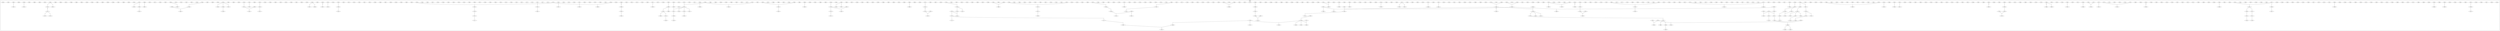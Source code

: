 digraph GRAPH_0 {
	edge [ dir=none];
	graph [ rankdir=TB ];
	ratio=auto;
	mincross=2.0;
	node [
		fontsize=11,
		fillcolor=white,
		style=filled,

];
	subgraph cluster_0 {
		label = "tikaboo"
		0 [ label="TV1003", shape=diamond, width=0.000000, height=0.000000 ]
		0 [ label="TV1003", shape=diamond, width=0.000000, height=0.000000 ]
		1 [ label="TV2003", shape=diamond, width=0.000000, height=0.000000 ]
		1 [ label="TV2003", shape=diamond, width=0.000000, height=0.000000 ]
		2 [ label="TV2004", shape=diamond, width=0.000000, height=0.000000 ]
	marr2 [shape=diamond,style=filled,label="",height=.1,width=.1]
		3 [ label="TV2005", shape=diamond, width=0.000000, height=0.000000 ]
	marr3 [shape=diamond,style=filled,label="",height=.1,width=.1]
		4 [ label="TV2017", shape=diamond, width=0.000000, height=0.000000 ]
		4 [ label="TV2017", shape=diamond, width=0.000000, height=0.000000 ]
		5 [ label="TV2026", shape=diamond, width=0.000000, height=0.000000 ]
		5 [ label="TV2026", shape=diamond, width=0.000000, height=0.000000 ]
		6 [ label="TV2030", shape=diamond, width=0.000000, height=0.000000 ]
		6 [ label="TV2030", shape=diamond, width=0.000000, height=0.000000 ]
		7 [ label="TV2031", shape=diamond, width=0.000000, height=0.000000 ]
		7 [ label="TV2031", shape=diamond, width=0.000000, height=0.000000 ]
		8 [ label="TV2032", shape=diamond, width=0.000000, height=0.000000 ]
		8 [ label="TV2032", shape=diamond, width=0.000000, height=0.000000 ]
		9 [ label="TV2033", shape=diamond, width=0.000000, height=0.000000 ]
	marr9 [shape=diamond,style=filled,label="",height=.1,width=.1]
		10 [ label="TV2034", shape=diamond, width=0.000000, height=0.000000 ]
		10 [ label="TV2034", shape=diamond, width=0.000000, height=0.000000 ]
		11 [ label="TV2035", shape=diamond, width=0.000000, height=0.000000 ]
		11 [ label="TV2035", shape=diamond, width=0.000000, height=0.000000 ]
		12 [ label="TV2041", shape=diamond, width=0.000000, height=0.000000 ]
	marr12 [shape=diamond,style=filled,label="",height=.1,width=.1]
		13 [ label="TV2048", shape=diamond, width=0.000000, height=0.000000 ]
		13 [ label="TV2048", shape=diamond, width=0.000000, height=0.000000 ]
		14 [ label="TV2053", shape=diamond, width=0.000000, height=0.000000 ]
	marr14 [shape=diamond,style=filled,label="",height=.1,width=.1]
		15 [ label="TV2055", shape=diamond, width=0.000000, height=0.000000 ]
		15 [ label="TV2055", shape=diamond, width=0.000000, height=0.000000 ]
		16 [ label="TV2060", shape=diamond, width=0.000000, height=0.000000 ]
		16 [ label="TV2060", shape=diamond, width=0.000000, height=0.000000 ]
		17 [ label="TV2062", shape=diamond, width=0.000000, height=0.000000 ]
	marr17 [shape=diamond,style=filled,label="",height=.1,width=.1]
		18 [ label="TV2064", shape=diamond, width=0.000000, height=0.000000 ]
		18 [ label="TV2064", shape=diamond, width=0.000000, height=0.000000 ]
		19 [ label="TV2065", shape=diamond, width=0.000000, height=0.000000 ]
	marr19 [shape=diamond,style=filled,label="",height=.1,width=.1]
		20 [ label="TV2066", shape=diamond, width=0.000000, height=0.000000 ]
		20 [ label="TV2066", shape=diamond, width=0.000000, height=0.000000 ]
		21 [ label="TV2068", shape=diamond, width=0.000000, height=0.000000 ]
		21 [ label="TV2068", shape=diamond, width=0.000000, height=0.000000 ]
		22 [ label="TV2069", shape=diamond, width=0.000000, height=0.000000 ]
		22 [ label="TV2069", shape=diamond, width=0.000000, height=0.000000 ]
		23 [ label="TV2071", shape=diamond, width=0.000000, height=0.000000 ]
		23 [ label="TV2071", shape=diamond, width=0.000000, height=0.000000 ]
		24 [ label="TV2078", shape=diamond, width=0.000000, height=0.000000 ]
		24 [ label="TV2078", shape=diamond, width=0.000000, height=0.000000 ]
		25 [ label="TV2080", shape=diamond, width=0.000000, height=0.000000 ]
		25 [ label="TV2080", shape=diamond, width=0.000000, height=0.000000 ]
		26 [ label="TV2086", shape=diamond, width=0.000000, height=0.000000 ]
		26 [ label="TV2086", shape=diamond, width=0.000000, height=0.000000 ]
		27 [ label="TV2090", shape=diamond, width=0.000000, height=0.000000 ]
		27 [ label="TV2090", shape=diamond, width=0.000000, height=0.000000 ]
		28 [ label="TV2091", shape=diamond, width=0.000000, height=0.000000 ]
		28 [ label="TV2091", shape=diamond, width=0.000000, height=0.000000 ]
		29 [ label="TV2252", shape=diamond, width=0.000000, height=0.000000 ]
		29 [ label="TV2252", shape=diamond, width=0.000000, height=0.000000 ]
		30 [ label="TV2253", shape=diamond, width=0.000000, height=0.000000 ]
		30 [ label="TV2253", shape=diamond, width=0.000000, height=0.000000 ]
		31 [ label="TV2254", shape=diamond, width=0.000000, height=0.000000 ]
		31 [ label="TV2254", shape=diamond, width=0.000000, height=0.000000 ]
		32 [ label="TV2257", shape=diamond, width=0.000000, height=0.000000 ]
		32 [ label="TV2257", shape=diamond, width=0.000000, height=0.000000 ]
		33 [ label="TV2258", shape=diamond, width=0.000000, height=0.000000 ]
		33 [ label="TV2258", shape=diamond, width=0.000000, height=0.000000 ]
		34 [ label="TV2259", shape=diamond, width=0.000000, height=0.000000 ]
		34 [ label="TV2259", shape=diamond, width=0.000000, height=0.000000 ]
		35 [ label="TV2261", shape=diamond, width=0.000000, height=0.000000 ]
		35 [ label="TV2261", shape=diamond, width=0.000000, height=0.000000 ]
		36 [ label="TV2265", shape=diamond, width=0.000000, height=0.000000 ]
		36 [ label="TV2265", shape=diamond, width=0.000000, height=0.000000 ]
		37 [ label="TV2268", shape=diamond, width=0.000000, height=0.000000 ]
		37 [ label="TV2268", shape=diamond, width=0.000000, height=0.000000 ]
		38 [ label="TV2269", shape=diamond, width=0.000000, height=0.000000 ]
	marr38 [shape=diamond,style=filled,label="",height=.1,width=.1]
		39 [ label="TV2271", shape=diamond, width=0.000000, height=0.000000 ]
		39 [ label="TV2271", shape=diamond, width=0.000000, height=0.000000 ]
		40 [ label="TV2272", shape=diamond, width=0.000000, height=0.000000 ]
		40 [ label="TV2272", shape=diamond, width=0.000000, height=0.000000 ]
		41 [ label="TV2273", shape=diamond, width=0.000000, height=0.000000 ]
		41 [ label="TV2273", shape=diamond, width=0.000000, height=0.000000 ]
		42 [ label="TV2275", shape=diamond, width=0.000000, height=0.000000 ]
		42 [ label="TV2275", shape=diamond, width=0.000000, height=0.000000 ]
		43 [ label="TV2277", shape=diamond, width=0.000000, height=0.000000 ]
		43 [ label="TV2277", shape=diamond, width=0.000000, height=0.000000 ]
		44 [ label="TV2280", shape=diamond, width=0.000000, height=0.000000 ]
		44 [ label="TV2280", shape=diamond, width=0.000000, height=0.000000 ]
		45 [ label="TV2281", shape=diamond, width=0.000000, height=0.000000 ]
		45 [ label="TV2281", shape=diamond, width=0.000000, height=0.000000 ]
		46 [ label="TV2282", shape=diamond, width=0.000000, height=0.000000 ]
		46 [ label="TV2282", shape=diamond, width=0.000000, height=0.000000 ]
		47 [ label="TV2283", shape=diamond, width=0.000000, height=0.000000 ]
		47 [ label="TV2283", shape=diamond, width=0.000000, height=0.000000 ]
		48 [ label="TV2284", shape=diamond, width=0.000000, height=0.000000 ]
		48 [ label="TV2284", shape=diamond, width=0.000000, height=0.000000 ]
		49 [ label="TV2285", shape=diamond, width=0.000000, height=0.000000 ]
	marr49 [shape=diamond,style=filled,label="",height=.1,width=.1]
		50 [ label="TV2286", shape=diamond, width=0.000000, height=0.000000 ]
		50 [ label="TV2286", shape=diamond, width=0.000000, height=0.000000 ]
		51 [ label="TV2288", shape=diamond, width=0.000000, height=0.000000 ]
		51 [ label="TV2288", shape=diamond, width=0.000000, height=0.000000 ]
		52 [ label="TV2290", shape=diamond, width=0.000000, height=0.000000 ]
		52 [ label="TV2290", shape=diamond, width=0.000000, height=0.000000 ]
		53 [ label="TV2293", shape=diamond, width=0.000000, height=0.000000 ]
		53 [ label="TV2293", shape=diamond, width=0.000000, height=0.000000 ]
		54 [ label="TV2295", shape=diamond, width=0.000000, height=0.000000 ]
		54 [ label="TV2295", shape=diamond, width=0.000000, height=0.000000 ]
		55 [ label="TV2296", shape=diamond, width=0.000000, height=0.000000 ]
		55 [ label="TV2296", shape=diamond, width=0.000000, height=0.000000 ]
		56 [ label="TV2297", shape=diamond, width=0.000000, height=0.000000 ]
		56 [ label="TV2297", shape=diamond, width=0.000000, height=0.000000 ]
		57 [ label="TV2298", shape=diamond, width=0.000000, height=0.000000 ]
		57 [ label="TV2298", shape=diamond, width=0.000000, height=0.000000 ]
		58 [ label="TV2299", shape=diamond, width=0.000000, height=0.000000 ]
	marr58 [shape=diamond,style=filled,label="",height=.1,width=.1]
		59 [ label="TV2300", shape=diamond, width=0.000000, height=0.000000 ]
		59 [ label="TV2300", shape=diamond, width=0.000000, height=0.000000 ]
		60 [ label="TV2302", shape=diamond, width=0.000000, height=0.000000 ]
		60 [ label="TV2302", shape=diamond, width=0.000000, height=0.000000 ]
		61 [ label="TV2304", shape=diamond, width=0.000000, height=0.000000 ]
		61 [ label="TV2304", shape=diamond, width=0.000000, height=0.000000 ]
		62 [ label="TV2501", shape=diamond, width=0.000000, height=0.000000 ]
		62 [ label="TV2501", shape=diamond, width=0.000000, height=0.000000 ]
		63 [ label="TV2502", shape=diamond, width=0.000000, height=0.000000 ]
		63 [ label="TV2502", shape=diamond, width=0.000000, height=0.000000 ]
		64 [ label="TV2503", shape=diamond, width=0.000000, height=0.000000 ]
		64 [ label="TV2503", shape=diamond, width=0.000000, height=0.000000 ]
		65 [ label="TV2504", shape=diamond, width=0.000000, height=0.000000 ]
		65 [ label="TV2504", shape=diamond, width=0.000000, height=0.000000 ]
		66 [ label="TV2506", shape=diamond, width=0.000000, height=0.000000 ]
		66 [ label="TV2506", shape=diamond, width=0.000000, height=0.000000 ]
		67 [ label="TV2508", shape=diamond, width=0.000000, height=0.000000 ]
		67 [ label="TV2508", shape=diamond, width=0.000000, height=0.000000 ]
		68 [ label="TV2511", shape=diamond, width=0.000000, height=0.000000 ]
		68 [ label="TV2511", shape=diamond, width=0.000000, height=0.000000 ]
		69 [ label="TV2514", shape=diamond, width=0.000000, height=0.000000 ]
		69 [ label="TV2514", shape=diamond, width=0.000000, height=0.000000 ]
		70 [ label="TV2515", shape=diamond, width=0.000000, height=0.000000 ]
		70 [ label="TV2515", shape=diamond, width=0.000000, height=0.000000 ]
		71 [ label="TV2517", shape=diamond, width=0.000000, height=0.000000 ]
		71 [ label="TV2517", shape=diamond, width=0.000000, height=0.000000 ]
		72 [ label="TV2518", shape=diamond, width=0.000000, height=0.000000 ]
		72 [ label="TV2518", shape=diamond, width=0.000000, height=0.000000 ]
		73 [ label="TV2519", shape=diamond, width=0.000000, height=0.000000 ]
		73 [ label="TV2519", shape=diamond, width=0.000000, height=0.000000 ]
		74 [ label="TV2520", shape=diamond, width=0.000000, height=0.000000 ]
		74 [ label="TV2520", shape=diamond, width=0.000000, height=0.000000 ]
		75 [ label="TV2522", shape=diamond, width=0.000000, height=0.000000 ]
		75 [ label="TV2522", shape=diamond, width=0.000000, height=0.000000 ]
		76 [ label="TV2523", shape=diamond, width=0.000000, height=0.000000 ]
		76 [ label="TV2523", shape=diamond, width=0.000000, height=0.000000 ]
		77 [ label="TV2524", shape=diamond, width=0.000000, height=0.000000 ]
		77 [ label="TV2524", shape=diamond, width=0.000000, height=0.000000 ]
		78 [ label="TV2525", shape=diamond, width=0.000000, height=0.000000 ]
	marr78 [shape=diamond,style=filled,label="",height=.1,width=.1]
		79 [ label="TV2527", shape=diamond, width=0.000000, height=0.000000 ]
	marr79 [shape=diamond,style=filled,label="",height=.1,width=.1]
		80 [ label="TV2529", shape=diamond, width=0.000000, height=0.000000 ]
		80 [ label="TV2529", shape=diamond, width=0.000000, height=0.000000 ]
		81 [ label="TV2530", shape=diamond, width=0.000000, height=0.000000 ]
		81 [ label="TV2530", shape=diamond, width=0.000000, height=0.000000 ]
		82 [ label="TV2753", shape=diamond, width=0.000000, height=0.000000 ]
		82 [ label="TV2753", shape=diamond, width=0.000000, height=0.000000 ]
		83 [ label="TV2755", shape=diamond, width=0.000000, height=0.000000 ]
	marr83 [shape=diamond,style=filled,label="",height=.1,width=.1]
		84 [ label="TV2757", shape=diamond, width=0.000000, height=0.000000 ]
		84 [ label="TV2757", shape=diamond, width=0.000000, height=0.000000 ]
		85 [ label="TV2759", shape=diamond, width=0.000000, height=0.000000 ]
		85 [ label="TV2759", shape=diamond, width=0.000000, height=0.000000 ]
		86 [ label="TV2762", shape=diamond, width=0.000000, height=0.000000 ]
		86 [ label="TV2762", shape=diamond, width=0.000000, height=0.000000 ]
		87 [ label="TV2764", shape=diamond, width=0.000000, height=0.000000 ]
		87 [ label="TV2764", shape=diamond, width=0.000000, height=0.000000 ]
		88 [ label="TV2766", shape=diamond, width=0.000000, height=0.000000 ]
	marr88 [shape=diamond,style=filled,label="",height=.1,width=.1]
		89 [ label="TV2770", shape=diamond, width=0.000000, height=0.000000 ]
		89 [ label="TV2770", shape=diamond, width=0.000000, height=0.000000 ]
		90 [ label="TV2772", shape=diamond, width=0.000000, height=0.000000 ]
		90 [ label="TV2772", shape=diamond, width=0.000000, height=0.000000 ]
		91 [ label="TV2773", shape=diamond, width=0.000000, height=0.000000 ]
		91 [ label="TV2773", shape=diamond, width=0.000000, height=0.000000 ]
		92 [ label="TV2774", shape=diamond, width=0.000000, height=0.000000 ]
		92 [ label="TV2774", shape=diamond, width=0.000000, height=0.000000 ]
		93 [ label="TV2775", shape=diamond, width=0.000000, height=0.000000 ]
		93 [ label="TV2775", shape=diamond, width=0.000000, height=0.000000 ]
		94 [ label="TV2780", shape=diamond, width=0.000000, height=0.000000 ]
		94 [ label="TV2780", shape=diamond, width=0.000000, height=0.000000 ]
		95 [ label="TV2781", shape=diamond, width=0.000000, height=0.000000 ]
		95 [ label="TV2781", shape=diamond, width=0.000000, height=0.000000 ]
		96 [ label="TV2782", shape=diamond, width=0.000000, height=0.000000 ]
	marr96 [shape=diamond,style=filled,label="",height=.1,width=.1]
		97 [ label="TV2783", shape=diamond, width=0.000000, height=0.000000 ]
		97 [ label="TV2783", shape=diamond, width=0.000000, height=0.000000 ]
		98 [ label="TV2784", shape=diamond, width=0.000000, height=0.000000 ]
		98 [ label="TV2784", shape=diamond, width=0.000000, height=0.000000 ]
		99 [ label="TV2788", shape=diamond, width=0.000000, height=0.000000 ]
	marr99 [shape=diamond,style=filled,label="",height=.1,width=.1]
		100 [ label="TV2789", shape=diamond, width=0.000000, height=0.000000 ]
		100 [ label="TV2789", shape=diamond, width=0.000000, height=0.000000 ]
		101 [ label="TV2790", shape=diamond, width=0.000000, height=0.000000 ]
		101 [ label="TV2790", shape=diamond, width=0.000000, height=0.000000 ]
		102 [ label="TV2792", shape=diamond, width=0.000000, height=0.000000 ]
		102 [ label="TV2792", shape=diamond, width=0.000000, height=0.000000 ]
		103 [ label="TV2795", shape=diamond, width=0.000000, height=0.000000 ]
		103 [ label="TV2795", shape=diamond, width=0.000000, height=0.000000 ]
		104 [ label="TV2796", shape=diamond, width=0.000000, height=0.000000 ]
		104 [ label="TV2796", shape=diamond, width=0.000000, height=0.000000 ]
		105 [ label="TV2797", shape=diamond, width=0.000000, height=0.000000 ]
		105 [ label="TV2797", shape=diamond, width=0.000000, height=0.000000 ]
		106 [ label="TV2798", shape=diamond, width=0.000000, height=0.000000 ]
		106 [ label="TV2798", shape=diamond, width=0.000000, height=0.000000 ]
		107 [ label="TV2804", shape=diamond, width=0.000000, height=0.000000 ]
		107 [ label="TV2804", shape=diamond, width=0.000000, height=0.000000 ]
		108 [ label="TV2806", shape=diamond, width=0.000000, height=0.000000 ]
		108 [ label="TV2806", shape=diamond, width=0.000000, height=0.000000 ]
		109 [ label="TV2808", shape=diamond, width=0.000000, height=0.000000 ]
		109 [ label="TV2808", shape=diamond, width=0.000000, height=0.000000 ]
		110 [ label="TV2810", shape=diamond, width=0.000000, height=0.000000 ]
	marr110 [shape=diamond,style=filled,label="",height=.1,width=.1]
		111 [ label="TV2812", shape=diamond, width=0.000000, height=0.000000 ]
		111 [ label="TV2812", shape=diamond, width=0.000000, height=0.000000 ]
		112 [ label="TV2813", shape=diamond, width=0.000000, height=0.000000 ]
		112 [ label="TV2813", shape=diamond, width=0.000000, height=0.000000 ]
		113 [ label="TV3001", shape=diamond, width=0.000000, height=0.000000 ]
		113 [ label="TV3001", shape=diamond, width=0.000000, height=0.000000 ]
		114 [ label="TV3002", shape=diamond, width=0.000000, height=0.000000 ]
		114 [ label="TV3002", shape=diamond, width=0.000000, height=0.000000 ]
		115 [ label="TV3003", shape=diamond, width=0.000000, height=0.000000 ]
		115 [ label="TV3003", shape=diamond, width=0.000000, height=0.000000 ]
		116 [ label="TV3005", shape=diamond, width=0.000000, height=0.000000 ]
		116 [ label="TV3005", shape=diamond, width=0.000000, height=0.000000 ]
		117 [ label="TV3006", shape=diamond, width=0.000000, height=0.000000 ]
		117 [ label="TV3006", shape=diamond, width=0.000000, height=0.000000 ]
		118 [ label="TV3007", shape=diamond, width=0.000000, height=0.000000 ]
		118 [ label="TV3007", shape=diamond, width=0.000000, height=0.000000 ]
		119 [ label="TV3008", shape=diamond, width=0.000000, height=0.000000 ]
	marr119 [shape=diamond,style=filled,label="",height=.1,width=.1]
		120 [ label="TV3009", shape=diamond, width=0.000000, height=0.000000 ]
		120 [ label="TV3009", shape=diamond, width=0.000000, height=0.000000 ]
		121 [ label="TV3010", shape=diamond, width=0.000000, height=0.000000 ]
	marr121 [shape=diamond,style=filled,label="",height=.1,width=.1]
		122 [ label="TV3011", shape=diamond, width=0.000000, height=0.000000 ]
	marr122 [shape=diamond,style=filled,label="",height=.1,width=.1]
		123 [ label="TV3012", shape=diamond, width=0.000000, height=0.000000 ]
		123 [ label="TV3012", shape=diamond, width=0.000000, height=0.000000 ]
		124 [ label="TV3013", shape=diamond, width=0.000000, height=0.000000 ]
		124 [ label="TV3013", shape=diamond, width=0.000000, height=0.000000 ]
		125 [ label="TV3014", shape=diamond, width=0.000000, height=0.000000 ]
		125 [ label="TV3014", shape=diamond, width=0.000000, height=0.000000 ]
		126 [ label="TV3015", shape=diamond, width=0.000000, height=0.000000 ]
		126 [ label="TV3015", shape=diamond, width=0.000000, height=0.000000 ]
		127 [ label="TV3016", shape=diamond, width=0.000000, height=0.000000 ]
		127 [ label="TV3016", shape=diamond, width=0.000000, height=0.000000 ]
		128 [ label="TV3017", shape=diamond, width=0.000000, height=0.000000 ]
	marr128 [shape=diamond,style=filled,label="",height=.1,width=.1]
		129 [ label="TV3018", shape=diamond, width=0.000000, height=0.000000 ]
		129 [ label="TV3018", shape=diamond, width=0.000000, height=0.000000 ]
		130 [ label="TV3019", shape=diamond, width=0.000000, height=0.000000 ]
		130 [ label="TV3019", shape=diamond, width=0.000000, height=0.000000 ]
		131 [ label="TV3020", shape=diamond, width=0.000000, height=0.000000 ]
	marr131 [shape=diamond,style=filled,label="",height=.1,width=.1]
		132 [ label="TV3021", shape=diamond, width=0.000000, height=0.000000 ]
		132 [ label="TV3021", shape=diamond, width=0.000000, height=0.000000 ]
		133 [ label="TV3022", shape=diamond, width=0.000000, height=0.000000 ]
		133 [ label="TV3022", shape=diamond, width=0.000000, height=0.000000 ]
		134 [ label="TV3023", shape=diamond, width=0.000000, height=0.000000 ]
		134 [ label="TV3023", shape=diamond, width=0.000000, height=0.000000 ]
		135 [ label="TV3024", shape=diamond, width=0.000000, height=0.000000 ]
		135 [ label="TV3024", shape=diamond, width=0.000000, height=0.000000 ]
		136 [ label="TV3025", shape=diamond, width=0.000000, height=0.000000 ]
		136 [ label="TV3025", shape=diamond, width=0.000000, height=0.000000 ]
		137 [ label="TV3026", shape=diamond, width=0.000000, height=0.000000 ]
	marr137 [shape=diamond,style=filled,label="",height=.1,width=.1]
		138 [ label="TV3027", shape=diamond, width=0.000000, height=0.000000 ]
	marr138 [shape=diamond,style=filled,label="",height=.1,width=.1]
		139 [ label="TV3028", shape=diamond, width=0.000000, height=0.000000 ]
		139 [ label="TV3028", shape=diamond, width=0.000000, height=0.000000 ]
		140 [ label="TV3029", shape=diamond, width=0.000000, height=0.000000 ]
	marr140 [shape=diamond,style=filled,label="",height=.1,width=.1]
		141 [ label="TV3030", shape=diamond, width=0.000000, height=0.000000 ]
	marr141 [shape=diamond,style=filled,label="",height=.1,width=.1]
		142 [ label="TV3031", shape=diamond, width=0.000000, height=0.000000 ]
		142 [ label="TV3031", shape=diamond, width=0.000000, height=0.000000 ]
		143 [ label="TV3032", shape=diamond, width=0.000000, height=0.000000 ]
	marr143 [shape=diamond,style=filled,label="",height=.1,width=.1]
		144 [ label="TV3033", shape=diamond, width=0.000000, height=0.000000 ]
	marr144 [shape=diamond,style=filled,label="",height=.1,width=.1]
		145 [ label="TV3034", shape=diamond, width=0.000000, height=0.000000 ]
		145 [ label="TV3034", shape=diamond, width=0.000000, height=0.000000 ]
		146 [ label="TV3035", shape=diamond, width=0.000000, height=0.000000 ]
		146 [ label="TV3035", shape=diamond, width=0.000000, height=0.000000 ]
		147 [ label="TV3036", shape=diamond, width=0.000000, height=0.000000 ]
		147 [ label="TV3036", shape=diamond, width=0.000000, height=0.000000 ]
		148 [ label="TV3037", shape=diamond, width=0.000000, height=0.000000 ]
		148 [ label="TV3037", shape=diamond, width=0.000000, height=0.000000 ]
		149 [ label="TV3038", shape=diamond, width=0.000000, height=0.000000 ]
	marr149 [shape=diamond,style=filled,label="",height=.1,width=.1]
		150 [ label="TV3041", shape=diamond, width=0.000000, height=0.000000 ]
	marr150 [shape=diamond,style=filled,label="",height=.1,width=.1]
		151 [ label="TV3042", shape=diamond, width=0.000000, height=0.000000 ]
		151 [ label="TV3042", shape=diamond, width=0.000000, height=0.000000 ]
		152 [ label="TV3043", shape=diamond, width=0.000000, height=0.000000 ]
	marr152 [shape=diamond,style=filled,label="",height=.1,width=.1]
		153 [ label="TV3044", shape=diamond, width=0.000000, height=0.000000 ]
		153 [ label="TV3044", shape=diamond, width=0.000000, height=0.000000 ]
		154 [ label="TV3045", shape=diamond, width=0.000000, height=0.000000 ]
		154 [ label="TV3045", shape=diamond, width=0.000000, height=0.000000 ]
		155 [ label="TV3046", shape=diamond, width=0.000000, height=0.000000 ]
		155 [ label="TV3046", shape=diamond, width=0.000000, height=0.000000 ]
		156 [ label="TV3047", shape=diamond, width=0.000000, height=0.000000 ]
		156 [ label="TV3047", shape=diamond, width=0.000000, height=0.000000 ]
		157 [ label="TV3048", shape=diamond, width=0.000000, height=0.000000 ]
		157 [ label="TV3048", shape=diamond, width=0.000000, height=0.000000 ]
		158 [ label="TV3049", shape=diamond, width=0.000000, height=0.000000 ]
	marr158 [shape=diamond,style=filled,label="",height=.1,width=.1]
		159 [ label="TV3050", shape=diamond, width=0.000000, height=0.000000 ]
	marr159 [shape=diamond,style=filled,label="",height=.1,width=.1]
		160 [ label="TV3051", shape=diamond, width=0.000000, height=0.000000 ]
		160 [ label="TV3051", shape=diamond, width=0.000000, height=0.000000 ]
		161 [ label="TV3052", shape=diamond, width=0.000000, height=0.000000 ]
		161 [ label="TV3052", shape=diamond, width=0.000000, height=0.000000 ]
		162 [ label="TV3053", shape=diamond, width=0.000000, height=0.000000 ]
		162 [ label="TV3053", shape=diamond, width=0.000000, height=0.000000 ]
		163 [ label="TV3054", shape=diamond, width=0.000000, height=0.000000 ]
		163 [ label="TV3054", shape=diamond, width=0.000000, height=0.000000 ]
		164 [ label="TV3055", shape=diamond, width=0.000000, height=0.000000 ]
		164 [ label="TV3055", shape=diamond, width=0.000000, height=0.000000 ]
		165 [ label="TV3056", shape=diamond, width=0.000000, height=0.000000 ]
	marr165 [shape=diamond,style=filled,label="",height=.1,width=.1]
		166 [ label="TV3201", shape=diamond, width=0.000000, height=0.000000 ]
	marr166 [shape=diamond,style=filled,label="",height=.1,width=.1]
		167 [ label="TV3202", shape=diamond, width=0.000000, height=0.000000 ]
	marr167 [shape=diamond,style=filled,label="",height=.1,width=.1]
		168 [ label="TV3203", shape=diamond, width=0.000000, height=0.000000 ]
		168 [ label="TV3203", shape=diamond, width=0.000000, height=0.000000 ]
		169 [ label="TV3204", shape=diamond, width=0.000000, height=0.000000 ]
		169 [ label="TV3204", shape=diamond, width=0.000000, height=0.000000 ]
		170 [ label="TV3205", shape=diamond, width=0.000000, height=0.000000 ]
		170 [ label="TV3205", shape=diamond, width=0.000000, height=0.000000 ]
		171 [ label="TV3206", shape=diamond, width=0.000000, height=0.000000 ]
		171 [ label="TV3206", shape=diamond, width=0.000000, height=0.000000 ]
		172 [ label="TV3208", shape=diamond, width=0.000000, height=0.000000 ]
	marr172 [shape=diamond,style=filled,label="",height=.1,width=.1]
		173 [ label="TV3209", shape=diamond, width=0.000000, height=0.000000 ]
	marr173 [shape=diamond,style=filled,label="",height=.1,width=.1]
		174 [ label="TV3210", shape=diamond, width=0.000000, height=0.000000 ]
		174 [ label="TV3210", shape=diamond, width=0.000000, height=0.000000 ]
		175 [ label="TV3211", shape=diamond, width=0.000000, height=0.000000 ]
	marr175 [shape=diamond,style=filled,label="",height=.1,width=.1]
		176 [ label="TV3212", shape=diamond, width=0.000000, height=0.000000 ]
	marr176 [shape=diamond,style=filled,label="",height=.1,width=.1]
		177 [ label="TV3213", shape=diamond, width=0.000000, height=0.000000 ]
		177 [ label="TV3213", shape=diamond, width=0.000000, height=0.000000 ]
		178 [ label="TV3214", shape=diamond, width=0.000000, height=0.000000 ]
		178 [ label="TV3214", shape=diamond, width=0.000000, height=0.000000 ]
		179 [ label="TV3215", shape=diamond, width=0.000000, height=0.000000 ]
		179 [ label="TV3215", shape=diamond, width=0.000000, height=0.000000 ]
		180 [ label="TV3216", shape=diamond, width=0.000000, height=0.000000 ]
	marr180 [shape=diamond,style=filled,label="",height=.1,width=.1]
		181 [ label="TV3217", shape=diamond, width=0.000000, height=0.000000 ]
		181 [ label="TV3217", shape=diamond, width=0.000000, height=0.000000 ]
		182 [ label="TV3218", shape=diamond, width=0.000000, height=0.000000 ]
	marr182 [shape=diamond,style=filled,label="",height=.1,width=.1]
		183 [ label="TV3219", shape=diamond, width=0.000000, height=0.000000 ]
		183 [ label="TV3219", shape=diamond, width=0.000000, height=0.000000 ]
		184 [ label="TV3220", shape=diamond, width=0.000000, height=0.000000 ]
		184 [ label="TV3220", shape=diamond, width=0.000000, height=0.000000 ]
		185 [ label="TV3221", shape=diamond, width=0.000000, height=0.000000 ]
		185 [ label="TV3221", shape=diamond, width=0.000000, height=0.000000 ]
		186 [ label="TV3222", shape=diamond, width=0.000000, height=0.000000 ]
	marr186 [shape=diamond,style=filled,label="",height=.1,width=.1]
		187 [ label="TV3223", shape=diamond, width=0.000000, height=0.000000 ]
		187 [ label="TV3223", shape=diamond, width=0.000000, height=0.000000 ]
		188 [ label="TV3224", shape=diamond, width=0.000000, height=0.000000 ]
		188 [ label="TV3224", shape=diamond, width=0.000000, height=0.000000 ]
		189 [ label="TV3225", shape=diamond, width=0.000000, height=0.000000 ]
		189 [ label="TV3225", shape=diamond, width=0.000000, height=0.000000 ]
		190 [ label="TV3226", shape=diamond, width=0.000000, height=0.000000 ]
		190 [ label="TV3226", shape=diamond, width=0.000000, height=0.000000 ]
		191 [ label="TV3227", shape=diamond, width=0.000000, height=0.000000 ]
		191 [ label="TV3227", shape=diamond, width=0.000000, height=0.000000 ]
		192 [ label="TV3228", shape=diamond, width=0.000000, height=0.000000 ]
	marr192 [shape=diamond,style=filled,label="",height=.1,width=.1]
		193 [ label="TV3229", shape=diamond, width=0.000000, height=0.000000 ]
		193 [ label="TV3229", shape=diamond, width=0.000000, height=0.000000 ]
		194 [ label="TV3230", shape=diamond, width=0.000000, height=0.000000 ]
		194 [ label="TV3230", shape=diamond, width=0.000000, height=0.000000 ]
		195 [ label="TV3231", shape=diamond, width=0.000000, height=0.000000 ]
	marr195 [shape=diamond,style=filled,label="",height=.1,width=.1]
		196 [ label="TV3232", shape=diamond, width=0.000000, height=0.000000 ]
		196 [ label="TV3232", shape=diamond, width=0.000000, height=0.000000 ]
		197 [ label="TV3233", shape=diamond, width=0.000000, height=0.000000 ]
		197 [ label="TV3233", shape=diamond, width=0.000000, height=0.000000 ]
		198 [ label="TV3234", shape=diamond, width=0.000000, height=0.000000 ]
	marr198 [shape=diamond,style=filled,label="",height=.1,width=.1]
		199 [ label="TV3235", shape=diamond, width=0.000000, height=0.000000 ]
		199 [ label="TV3235", shape=diamond, width=0.000000, height=0.000000 ]
		200 [ label="TV3236", shape=diamond, width=0.000000, height=0.000000 ]
		200 [ label="TV3236", shape=diamond, width=0.000000, height=0.000000 ]
		201 [ label="TV3237", shape=diamond, width=0.000000, height=0.000000 ]
		201 [ label="TV3237", shape=diamond, width=0.000000, height=0.000000 ]
		202 [ label="TV3238", shape=diamond, width=0.000000, height=0.000000 ]
		202 [ label="TV3238", shape=diamond, width=0.000000, height=0.000000 ]
		203 [ label="TV3239", shape=diamond, width=0.000000, height=0.000000 ]
		203 [ label="TV3239", shape=diamond, width=0.000000, height=0.000000 ]
		204 [ label="TV3240", shape=diamond, width=0.000000, height=0.000000 ]
		204 [ label="TV3240", shape=diamond, width=0.000000, height=0.000000 ]
		205 [ label="TV3241", shape=diamond, width=0.000000, height=0.000000 ]
		205 [ label="TV3241", shape=diamond, width=0.000000, height=0.000000 ]
		206 [ label="TV3243", shape=diamond, width=0.000000, height=0.000000 ]
		206 [ label="TV3243", shape=diamond, width=0.000000, height=0.000000 ]
		207 [ label="TV3244", shape=diamond, width=0.000000, height=0.000000 ]
		207 [ label="TV3244", shape=diamond, width=0.000000, height=0.000000 ]
		208 [ label="TV3245", shape=diamond, width=0.000000, height=0.000000 ]
		208 [ label="TV3245", shape=diamond, width=0.000000, height=0.000000 ]
		209 [ label="TV4251", shape=diamond, width=0.000000, height=0.000000 ]
	marr209 [shape=diamond,style=filled,label="",height=.1,width=.1]
		210 [ label="TV4252", shape=diamond, width=0.000000, height=0.000000 ]
	marr210 [shape=diamond,style=filled,label="",height=.1,width=.1]
		211 [ label="TV4253", shape=diamond, width=0.000000, height=0.000000 ]
	marr211 [shape=diamond,style=filled,label="",height=.1,width=.1]
		212 [ label="TV4254", shape=diamond, width=0.000000, height=0.000000 ]
	marr212 [shape=diamond,style=filled,label="",height=.1,width=.1]
		213 [ label="TV4255", shape=diamond, width=0.000000, height=0.000000 ]
	marr213 [shape=diamond,style=filled,label="",height=.1,width=.1]
		214 [ label="TV4256", shape=diamond, width=0.000000, height=0.000000 ]
	marr214 [shape=diamond,style=filled,label="",height=.1,width=.1]
		215 [ label="TV4257", shape=diamond, width=0.000000, height=0.000000 ]
		215 [ label="TV4257", shape=diamond, width=0.000000, height=0.000000 ]
		216 [ label="TV4258", shape=diamond, width=0.000000, height=0.000000 ]
		216 [ label="TV4258", shape=diamond, width=0.000000, height=0.000000 ]
		217 [ label="TV4259", shape=diamond, width=0.000000, height=0.000000 ]
	marr217 [shape=diamond,style=filled,label="",height=.1,width=.1]
		218 [ label="TV4260", shape=diamond, width=0.000000, height=0.000000 ]
		218 [ label="TV4260", shape=diamond, width=0.000000, height=0.000000 ]
		219 [ label="TV4261", shape=diamond, width=0.000000, height=0.000000 ]
	marr219 [shape=diamond,style=filled,label="",height=.1,width=.1]
		220 [ label="TV4262", shape=diamond, width=0.000000, height=0.000000 ]
	marr220 [shape=diamond,style=filled,label="",height=.1,width=.1]
		221 [ label="TV4263", shape=diamond, width=0.000000, height=0.000000 ]
		221 [ label="TV4263", shape=diamond, width=0.000000, height=0.000000 ]
		222 [ label="TV4264", shape=diamond, width=0.000000, height=0.000000 ]
		222 [ label="TV4264", shape=diamond, width=0.000000, height=0.000000 ]
		223 [ label="TV4265", shape=diamond, width=0.000000, height=0.000000 ]
	marr223 [shape=diamond,style=filled,label="",height=.1,width=.1]
		224 [ label="TV4266", shape=diamond, width=0.000000, height=0.000000 ]
	marr224 [shape=diamond,style=filled,label="",height=.1,width=.1]
		225 [ label="TV4267", shape=diamond, width=0.000000, height=0.000000 ]
	marr225 [shape=diamond,style=filled,label="",height=.1,width=.1]
		226 [ label="TV4268", shape=diamond, width=0.000000, height=0.000000 ]
		226 [ label="TV4268", shape=diamond, width=0.000000, height=0.000000 ]
		227 [ label="TV4269", shape=diamond, width=0.000000, height=0.000000 ]
		227 [ label="TV4269", shape=diamond, width=0.000000, height=0.000000 ]
		228 [ label="TV4270", shape=diamond, width=0.000000, height=0.000000 ]
		228 [ label="TV4270", shape=diamond, width=0.000000, height=0.000000 ]
		229 [ label="TV4271", shape=diamond, width=0.000000, height=0.000000 ]
		229 [ label="TV4271", shape=diamond, width=0.000000, height=0.000000 ]
		230 [ label="TV4272", shape=diamond, width=0.000000, height=0.000000 ]
	marr230 [shape=diamond,style=filled,label="",height=.1,width=.1]
		231 [ label="TV4273", shape=diamond, width=0.000000, height=0.000000 ]
	marr231 [shape=diamond,style=filled,label="",height=.1,width=.1]
		232 [ label="TV4274", shape=diamond, width=0.000000, height=0.000000 ]
		232 [ label="TV4274", shape=diamond, width=0.000000, height=0.000000 ]
		233 [ label="TV4275", shape=diamond, width=0.000000, height=0.000000 ]
		233 [ label="TV4275", shape=diamond, width=0.000000, height=0.000000 ]
		234 [ label="TV4276", shape=diamond, width=0.000000, height=0.000000 ]
		234 [ label="TV4276", shape=diamond, width=0.000000, height=0.000000 ]
		235 [ label="TV4277", shape=diamond, width=0.000000, height=0.000000 ]
	marr235 [shape=diamond,style=filled,label="",height=.1,width=.1]
		236 [ label="TV4278", shape=diamond, width=0.000000, height=0.000000 ]
	marr236 [shape=diamond,style=filled,label="",height=.1,width=.1]
		237 [ label="TV4279", shape=diamond, width=0.000000, height=0.000000 ]
		237 [ label="TV4279", shape=diamond, width=0.000000, height=0.000000 ]
		238 [ label="TV4280", shape=diamond, width=0.000000, height=0.000000 ]
		238 [ label="TV4280", shape=diamond, width=0.000000, height=0.000000 ]
		239 [ label="TV4281", shape=diamond, width=0.000000, height=0.000000 ]
		239 [ label="TV4281", shape=diamond, width=0.000000, height=0.000000 ]
		240 [ label="TV4282", shape=diamond, width=0.000000, height=0.000000 ]
		240 [ label="TV4282", shape=diamond, width=0.000000, height=0.000000 ]
		241 [ label="TV4283", shape=diamond, width=0.000000, height=0.000000 ]
		241 [ label="TV4283", shape=diamond, width=0.000000, height=0.000000 ]
		242 [ label="TV4284", shape=diamond, width=0.000000, height=0.000000 ]
	marr242 [shape=diamond,style=filled,label="",height=.1,width=.1]
		243 [ label="TV4285", shape=diamond, width=0.000000, height=0.000000 ]
		243 [ label="TV4285", shape=diamond, width=0.000000, height=0.000000 ]
		244 [ label="TV4286", shape=diamond, width=0.000000, height=0.000000 ]
	marr244 [shape=diamond,style=filled,label="",height=.1,width=.1]
		245 [ label="TV4287", shape=diamond, width=0.000000, height=0.000000 ]
	marr245 [shape=diamond,style=filled,label="",height=.1,width=.1]
		246 [ label="TV4288", shape=diamond, width=0.000000, height=0.000000 ]
	marr246 [shape=diamond,style=filled,label="",height=.1,width=.1]
		247 [ label="TV4289", shape=diamond, width=0.000000, height=0.000000 ]
	marr247 [shape=diamond,style=filled,label="",height=.1,width=.1]
		248 [ label="TV4290", shape=diamond, width=0.000000, height=0.000000 ]
		248 [ label="TV4290", shape=diamond, width=0.000000, height=0.000000 ]
		249 [ label="TV4291", shape=diamond, width=0.000000, height=0.000000 ]
	marr249 [shape=diamond,style=filled,label="",height=.1,width=.1]
		250 [ label="TV4292", shape=diamond, width=0.000000, height=0.000000 ]
	marr250 [shape=diamond,style=filled,label="",height=.1,width=.1]
		251 [ label="TV4293", shape=diamond, width=0.000000, height=0.000000 ]
	marr251 [shape=diamond,style=filled,label="",height=.1,width=.1]
		252 [ label="TV4294", shape=diamond, width=0.000000, height=0.000000 ]
		252 [ label="TV4294", shape=diamond, width=0.000000, height=0.000000 ]
		253 [ label="TV4295", shape=diamond, width=0.000000, height=0.000000 ]
	marr253 [shape=diamond,style=filled,label="",height=.1,width=.1]
		254 [ label="TV4296", shape=diamond, width=0.000000, height=0.000000 ]
		254 [ label="TV4296", shape=diamond, width=0.000000, height=0.000000 ]
		255 [ label="TV4297", shape=diamond, width=0.000000, height=0.000000 ]
		255 [ label="TV4297", shape=diamond, width=0.000000, height=0.000000 ]
		256 [ label="TV4298", shape=diamond, width=0.000000, height=0.000000 ]
		256 [ label="TV4298", shape=diamond, width=0.000000, height=0.000000 ]
		257 [ label="TV4299", shape=diamond, width=0.000000, height=0.000000 ]
		257 [ label="TV4299", shape=diamond, width=0.000000, height=0.000000 ]
		258 [ label="TV4300", shape=diamond, width=0.000000, height=0.000000 ]
		258 [ label="TV4300", shape=diamond, width=0.000000, height=0.000000 ]
		259 [ label="TV4301", shape=diamond, width=0.000000, height=0.000000 ]
	marr259 [shape=diamond,style=filled,label="",height=.1,width=.1]
		260 [ label="TV4302", shape=diamond, width=0.000000, height=0.000000 ]
	marr260 [shape=diamond,style=filled,label="",height=.1,width=.1]
		261 [ label="TV4303", shape=diamond, width=0.000000, height=0.000000 ]
		261 [ label="TV4303", shape=diamond, width=0.000000, height=0.000000 ]
		262 [ label="TV4304", shape=diamond, width=0.000000, height=0.000000 ]
		262 [ label="TV4304", shape=diamond, width=0.000000, height=0.000000 ]
		263 [ label="TV4305", shape=diamond, width=0.000000, height=0.000000 ]
		263 [ label="TV4305", shape=diamond, width=0.000000, height=0.000000 ]
		264 [ label="TV4306", shape=diamond, width=0.000000, height=0.000000 ]
		264 [ label="TV4306", shape=diamond, width=0.000000, height=0.000000 ]
		265 [ label="TV4307", shape=diamond, width=0.000000, height=0.000000 ]
	marr265 [shape=diamond,style=filled,label="",height=.1,width=.1]
		266 [ label="TV4308", shape=diamond, width=0.000000, height=0.000000 ]
	marr266 [shape=diamond,style=filled,label="",height=.1,width=.1]
		267 [ label="TV4309", shape=diamond, width=0.000000, height=0.000000 ]
		267 [ label="TV4309", shape=diamond, width=0.000000, height=0.000000 ]
		268 [ label="TV4310", shape=diamond, width=0.000000, height=0.000000 ]
		268 [ label="TV4310", shape=diamond, width=0.000000, height=0.000000 ]
		269 [ label="TV4311", shape=diamond, width=0.000000, height=0.000000 ]
		269 [ label="TV4311", shape=diamond, width=0.000000, height=0.000000 ]
		270 [ label="TV4312", shape=diamond, width=0.000000, height=0.000000 ]
		270 [ label="TV4312", shape=diamond, width=0.000000, height=0.000000 ]
		271 [ label="TV4313", shape=diamond, width=0.000000, height=0.000000 ]
		271 [ label="TV4313", shape=diamond, width=0.000000, height=0.000000 ]
		272 [ label="TV4314", shape=diamond, width=0.000000, height=0.000000 ]
		272 [ label="TV4314", shape=diamond, width=0.000000, height=0.000000 ]
		273 [ label="TV4315", shape=diamond, width=0.000000, height=0.000000 ]
		273 [ label="TV4315", shape=diamond, width=0.000000, height=0.000000 ]
		274 [ label="TV4316", shape=diamond, width=0.000000, height=0.000000 ]
	marr274 [shape=diamond,style=filled,label="",height=.1,width=.1]
		275 [ label="TV4317", shape=diamond, width=0.000000, height=0.000000 ]
		275 [ label="TV4317", shape=diamond, width=0.000000, height=0.000000 ]
		276 [ label="TV4318", shape=diamond, width=0.000000, height=0.000000 ]
	marr276 [shape=diamond,style=filled,label="",height=.1,width=.1]
		277 [ label="TV4319", shape=diamond, width=0.000000, height=0.000000 ]
	marr277 [shape=diamond,style=filled,label="",height=.1,width=.1]
		278 [ label="TV4320", shape=diamond, width=0.000000, height=0.000000 ]
	marr278 [shape=diamond,style=filled,label="",height=.1,width=.1]
		279 [ label="TV4321", shape=diamond, width=0.000000, height=0.000000 ]
		279 [ label="TV4321", shape=diamond, width=0.000000, height=0.000000 ]
		280 [ label="TV4322", shape=diamond, width=0.000000, height=0.000000 ]
		280 [ label="TV4322", shape=diamond, width=0.000000, height=0.000000 ]
		281 [ label="TV4501", shape=diamond, width=0.000000, height=0.000000 ]
		281 [ label="TV4501", shape=diamond, width=0.000000, height=0.000000 ]
		282 [ label="TV4502", shape=diamond, width=0.000000, height=0.000000 ]
	marr282 [shape=diamond,style=filled,label="",height=.1,width=.1]
		283 [ label="TV4503", shape=diamond, width=0.000000, height=0.000000 ]
		283 [ label="TV4503", shape=diamond, width=0.000000, height=0.000000 ]
		284 [ label="TV4504", shape=diamond, width=0.000000, height=0.000000 ]
		284 [ label="TV4504", shape=diamond, width=0.000000, height=0.000000 ]
		285 [ label="TV4505", shape=diamond, width=0.000000, height=0.000000 ]
		285 [ label="TV4505", shape=diamond, width=0.000000, height=0.000000 ]
		286 [ label="TV4506", shape=diamond, width=0.000000, height=0.000000 ]
		286 [ label="TV4506", shape=diamond, width=0.000000, height=0.000000 ]
		287 [ label="TV4507", shape=diamond, width=0.000000, height=0.000000 ]
		287 [ label="TV4507", shape=diamond, width=0.000000, height=0.000000 ]
		288 [ label="TV4508", shape=diamond, width=0.000000, height=0.000000 ]
		288 [ label="TV4508", shape=diamond, width=0.000000, height=0.000000 ]
		289 [ label="TV4509", shape=diamond, width=0.000000, height=0.000000 ]
	marr289 [shape=diamond,style=filled,label="",height=.1,width=.1]
		290 [ label="TV4510", shape=diamond, width=0.000000, height=0.000000 ]
		290 [ label="TV4510", shape=diamond, width=0.000000, height=0.000000 ]
		291 [ label="TV4511", shape=diamond, width=0.000000, height=0.000000 ]
		291 [ label="TV4511", shape=diamond, width=0.000000, height=0.000000 ]
		292 [ label="TV4512", shape=diamond, width=0.000000, height=0.000000 ]
		292 [ label="TV4512", shape=diamond, width=0.000000, height=0.000000 ]
		293 [ label="TV4513", shape=diamond, width=0.000000, height=0.000000 ]
	marr293 [shape=diamond,style=filled,label="",height=.1,width=.1]
		294 [ label="TV4514", shape=diamond, width=0.000000, height=0.000000 ]
	marr294 [shape=diamond,style=filled,label="",height=.1,width=.1]
		295 [ label="TV4515", shape=diamond, width=0.000000, height=0.000000 ]
		295 [ label="TV4515", shape=diamond, width=0.000000, height=0.000000 ]
		296 [ label="TV4516", shape=diamond, width=0.000000, height=0.000000 ]
	marr296 [shape=diamond,style=filled,label="",height=.1,width=.1]
		297 [ label="TV4517", shape=diamond, width=0.000000, height=0.000000 ]
		297 [ label="TV4517", shape=diamond, width=0.000000, height=0.000000 ]
		298 [ label="TV4518", shape=diamond, width=0.000000, height=0.000000 ]
		298 [ label="TV4518", shape=diamond, width=0.000000, height=0.000000 ]
		299 [ label="TV4519", shape=diamond, width=0.000000, height=0.000000 ]
		299 [ label="TV4519", shape=diamond, width=0.000000, height=0.000000 ]
		300 [ label="TV4520", shape=diamond, width=0.000000, height=0.000000 ]
		300 [ label="TV4520", shape=diamond, width=0.000000, height=0.000000 ]
		301 [ label="TV4521", shape=diamond, width=0.000000, height=0.000000 ]
		301 [ label="TV4521", shape=diamond, width=0.000000, height=0.000000 ]
		302 [ label="TV4522", shape=diamond, width=0.000000, height=0.000000 ]
		302 [ label="TV4522", shape=diamond, width=0.000000, height=0.000000 ]
		303 [ label="TV4523", shape=diamond, width=0.000000, height=0.000000 ]
		303 [ label="TV4523", shape=diamond, width=0.000000, height=0.000000 ]
		304 [ label="TV4524", shape=diamond, width=0.000000, height=0.000000 ]
	marr304 [shape=diamond,style=filled,label="",height=.1,width=.1]
		305 [ label="TV4525", shape=diamond, width=0.000000, height=0.000000 ]
	marr305 [shape=diamond,style=filled,label="",height=.1,width=.1]
		306 [ label="TV4526", shape=diamond, width=0.000000, height=0.000000 ]
		306 [ label="TV4526", shape=diamond, width=0.000000, height=0.000000 ]
		307 [ label="TV4528", shape=diamond, width=0.000000, height=0.000000 ]
		307 [ label="TV4528", shape=diamond, width=0.000000, height=0.000000 ]
		308 [ label="TV4529", shape=diamond, width=0.000000, height=0.000000 ]
		308 [ label="TV4529", shape=diamond, width=0.000000, height=0.000000 ]
		309 [ label="TV4530", shape=diamond, width=0.000000, height=0.000000 ]
	marr309 [shape=diamond,style=filled,label="",height=.1,width=.1]
		310 [ label="TV4531", shape=diamond, width=0.000000, height=0.000000 ]
	marr310 [shape=diamond,style=filled,label="",height=.1,width=.1]
		311 [ label="TV4532", shape=diamond, width=0.000000, height=0.000000 ]
	marr311 [shape=diamond,style=filled,label="",height=.1,width=.1]
		312 [ label="TV4533", shape=diamond, width=0.000000, height=0.000000 ]
	marr312 [shape=diamond,style=filled,label="",height=.1,width=.1]
		313 [ label="TV4534", shape=diamond, width=0.000000, height=0.000000 ]
		313 [ label="TV4534", shape=diamond, width=0.000000, height=0.000000 ]
		314 [ label="TV4535", shape=diamond, width=0.000000, height=0.000000 ]
		314 [ label="TV4535", shape=diamond, width=0.000000, height=0.000000 ]
		315 [ label="TV4536", shape=diamond, width=0.000000, height=0.000000 ]
	marr315 [shape=diamond,style=filled,label="",height=.1,width=.1]
		316 [ label="TV4537", shape=diamond, width=0.000000, height=0.000000 ]
		316 [ label="TV4537", shape=diamond, width=0.000000, height=0.000000 ]
		317 [ label="TV4539", shape=diamond, width=0.000000, height=0.000000 ]
		317 [ label="TV4539", shape=diamond, width=0.000000, height=0.000000 ]
		318 [ label="TV4540", shape=diamond, width=0.000000, height=0.000000 ]
		318 [ label="TV4540", shape=diamond, width=0.000000, height=0.000000 ]
		319 [ label="TV4542", shape=diamond, width=0.000000, height=0.000000 ]
		319 [ label="TV4542", shape=diamond, width=0.000000, height=0.000000 ]
		320 [ label="TV4543", shape=diamond, width=0.000000, height=0.000000 ]
		320 [ label="TV4543", shape=diamond, width=0.000000, height=0.000000 ]
		321 [ label="TV4544", shape=diamond, width=0.000000, height=0.000000 ]
		321 [ label="TV4544", shape=diamond, width=0.000000, height=0.000000 ]
		322 [ label="TV4545", shape=diamond, width=0.000000, height=0.000000 ]
		322 [ label="TV4545", shape=diamond, width=0.000000, height=0.000000 ]
		323 [ label="TV4546", shape=diamond, width=0.000000, height=0.000000 ]
	marr323 [shape=diamond,style=filled,label="",height=.1,width=.1]
		324 [ label="TV4547", shape=diamond, width=0.000000, height=0.000000 ]
	marr324 [shape=diamond,style=filled,label="",height=.1,width=.1]
		325 [ label="TV4548", shape=diamond, width=0.000000, height=0.000000 ]
		325 [ label="TV4548", shape=diamond, width=0.000000, height=0.000000 ]
		326 [ label="TV4549", shape=diamond, width=0.000000, height=0.000000 ]
		326 [ label="TV4549", shape=diamond, width=0.000000, height=0.000000 ]
		327 [ label="TV4550", shape=diamond, width=0.000000, height=0.000000 ]
	marr327 [shape=diamond,style=filled,label="",height=.1,width=.1]
		328 [ label="TV4551", shape=diamond, width=0.000000, height=0.000000 ]
		328 [ label="TV4551", shape=diamond, width=0.000000, height=0.000000 ]
		329 [ label="TV4552", shape=diamond, width=0.000000, height=0.000000 ]
		329 [ label="TV4552", shape=diamond, width=0.000000, height=0.000000 ]
		330 [ label="TV4553", shape=diamond, width=0.000000, height=0.000000 ]
	marr330 [shape=diamond,style=filled,label="",height=.1,width=.1]
		331 [ label="TV4554", shape=diamond, width=0.000000, height=0.000000 ]
		331 [ label="TV4554", shape=diamond, width=0.000000, height=0.000000 ]
		332 [ label="TV4555", shape=diamond, width=0.000000, height=0.000000 ]
		332 [ label="TV4555", shape=diamond, width=0.000000, height=0.000000 ]
		333 [ label="TV4556", shape=diamond, width=0.000000, height=0.000000 ]
		333 [ label="TV4556", shape=diamond, width=0.000000, height=0.000000 ]
		334 [ label="TV4557", shape=diamond, width=0.000000, height=0.000000 ]
		334 [ label="TV4557", shape=diamond, width=0.000000, height=0.000000 ]
		335 [ label="TV4558", shape=diamond, width=0.000000, height=0.000000 ]
	marr335 [shape=diamond,style=filled,label="",height=.1,width=.1]
		336 [ label="TV4559", shape=diamond, width=0.000000, height=0.000000 ]
	marr336 [shape=diamond,style=filled,label="",height=.1,width=.1]
		337 [ label="TV4560", shape=diamond, width=0.000000, height=0.000000 ]
	marr337 [shape=diamond,style=filled,label="",height=.1,width=.1]
		338 [ label="TV4561", shape=diamond, width=0.000000, height=0.000000 ]
		338 [ label="TV4561", shape=diamond, width=0.000000, height=0.000000 ]
		339 [ label="TV4562", shape=diamond, width=0.000000, height=0.000000 ]
		339 [ label="TV4562", shape=diamond, width=0.000000, height=0.000000 ]
		340 [ label="TV4563", shape=diamond, width=0.000000, height=0.000000 ]
		340 [ label="TV4563", shape=diamond, width=0.000000, height=0.000000 ]
		341 [ label="TV4564", shape=diamond, width=0.000000, height=0.000000 ]
		341 [ label="TV4564", shape=diamond, width=0.000000, height=0.000000 ]
		342 [ label="TV4565", shape=diamond, width=0.000000, height=0.000000 ]
		342 [ label="TV4565", shape=diamond, width=0.000000, height=0.000000 ]
		343 [ label="TV4566", shape=diamond, width=0.000000, height=0.000000 ]
	marr343 [shape=diamond,style=filled,label="",height=.1,width=.1]
		344 [ label="TV4567", shape=diamond, width=0.000000, height=0.000000 ]
		344 [ label="TV4567", shape=diamond, width=0.000000, height=0.000000 ]
		345 [ label="TV4568", shape=diamond, width=0.000000, height=0.000000 ]
		345 [ label="TV4568", shape=diamond, width=0.000000, height=0.000000 ]
		346 [ label="TV4569", shape=diamond, width=0.000000, height=0.000000 ]
		346 [ label="TV4569", shape=diamond, width=0.000000, height=0.000000 ]
		347 [ label="TV4570", shape=diamond, width=0.000000, height=0.000000 ]
		347 [ label="TV4570", shape=diamond, width=0.000000, height=0.000000 ]
		348 [ label="TV4571", shape=diamond, width=0.000000, height=0.000000 ]
		348 [ label="TV4571", shape=diamond, width=0.000000, height=0.000000 ]
		349 [ label="TV4572", shape=diamond, width=0.000000, height=0.000000 ]
		349 [ label="TV4572", shape=diamond, width=0.000000, height=0.000000 ]
		350 [ label="TV4573", shape=diamond, width=0.000000, height=0.000000 ]
		350 [ label="TV4573", shape=diamond, width=0.000000, height=0.000000 ]
		351 [ label="TV4751", shape=diamond, width=0.000000, height=0.000000 ]
		351 [ label="TV4751", shape=diamond, width=0.000000, height=0.000000 ]
		352 [ label="TV4752", shape=diamond, width=0.000000, height=0.000000 ]
	marr352 [shape=diamond,style=filled,label="",height=.1,width=.1]
		353 [ label="TV4753", shape=diamond, width=0.000000, height=0.000000 ]
		353 [ label="TV4753", shape=diamond, width=0.000000, height=0.000000 ]
		354 [ label="TV4754", shape=diamond, width=0.000000, height=0.000000 ]
	marr354 [shape=diamond,style=filled,label="",height=.1,width=.1]
		355 [ label="TV4755", shape=diamond, width=0.000000, height=0.000000 ]
	marr355 [shape=diamond,style=filled,label="",height=.1,width=.1]
		356 [ label="TV4756", shape=diamond, width=0.000000, height=0.000000 ]
		356 [ label="TV4756", shape=diamond, width=0.000000, height=0.000000 ]
		357 [ label="TV4757", shape=diamond, width=0.000000, height=0.000000 ]
	marr357 [shape=diamond,style=filled,label="",height=.1,width=.1]
		358 [ label="TV4758", shape=diamond, width=0.000000, height=0.000000 ]
		358 [ label="TV4758", shape=diamond, width=0.000000, height=0.000000 ]
		359 [ label="TV4759", shape=diamond, width=0.000000, height=0.000000 ]
		359 [ label="TV4759", shape=diamond, width=0.000000, height=0.000000 ]
		360 [ label="TV4760", shape=diamond, width=0.000000, height=0.000000 ]
	marr360 [shape=diamond,style=filled,label="",height=.1,width=.1]
		361 [ label="TV4761", shape=diamond, width=0.000000, height=0.000000 ]
		361 [ label="TV4761", shape=diamond, width=0.000000, height=0.000000 ]
		362 [ label="TV4762", shape=diamond, width=0.000000, height=0.000000 ]
		362 [ label="TV4762", shape=diamond, width=0.000000, height=0.000000 ]
		363 [ label="TV4763", shape=diamond, width=0.000000, height=0.000000 ]
		363 [ label="TV4763", shape=diamond, width=0.000000, height=0.000000 ]
		364 [ label="TV4764", shape=diamond, width=0.000000, height=0.000000 ]
		364 [ label="TV4764", shape=diamond, width=0.000000, height=0.000000 ]
		365 [ label="TV4765", shape=diamond, width=0.000000, height=0.000000 ]
		365 [ label="TV4765", shape=diamond, width=0.000000, height=0.000000 ]
		366 [ label="TV4766", shape=diamond, width=0.000000, height=0.000000 ]
	marr366 [shape=diamond,style=filled,label="",height=.1,width=.1]
		367 [ label="TV4767", shape=diamond, width=0.000000, height=0.000000 ]
	marr367 [shape=diamond,style=filled,label="",height=.1,width=.1]
		368 [ label="TV4768", shape=diamond, width=0.000000, height=0.000000 ]
		368 [ label="TV4768", shape=diamond, width=0.000000, height=0.000000 ]
		369 [ label="TV4769", shape=diamond, width=0.000000, height=0.000000 ]
	marr369 [shape=diamond,style=filled,label="",height=.1,width=.1]
		370 [ label="TV4770", shape=diamond, width=0.000000, height=0.000000 ]
	marr370 [shape=diamond,style=filled,label="",height=.1,width=.1]
		371 [ label="TV4771", shape=diamond, width=0.000000, height=0.000000 ]
	marr371 [shape=diamond,style=filled,label="",height=.1,width=.1]
		372 [ label="TV4772", shape=diamond, width=0.000000, height=0.000000 ]
		372 [ label="TV4772", shape=diamond, width=0.000000, height=0.000000 ]
		373 [ label="TV4773", shape=diamond, width=0.000000, height=0.000000 ]
	marr373 [shape=diamond,style=filled,label="",height=.1,width=.1]
		374 [ label="TV4774", shape=diamond, width=0.000000, height=0.000000 ]
	marr374 [shape=diamond,style=filled,label="",height=.1,width=.1]
		375 [ label="TV4775", shape=diamond, width=0.000000, height=0.000000 ]
	marr375 [shape=diamond,style=filled,label="",height=.1,width=.1]
		376 [ label="TV4776", shape=diamond, width=0.000000, height=0.000000 ]
	marr376 [shape=diamond,style=filled,label="",height=.1,width=.1]
		377 [ label="TV4777", shape=diamond, width=0.000000, height=0.000000 ]
	marr377 [shape=diamond,style=filled,label="",height=.1,width=.1]
		378 [ label="TV4778", shape=diamond, width=0.000000, height=0.000000 ]
	marr378 [shape=diamond,style=filled,label="",height=.1,width=.1]
		379 [ label="TV4779", shape=diamond, width=0.000000, height=0.000000 ]
	marr379 [shape=diamond,style=filled,label="",height=.1,width=.1]
		380 [ label="TV4780", shape=diamond, width=0.000000, height=0.000000 ]
	marr380 [shape=diamond,style=filled,label="",height=.1,width=.1]
		381 [ label="TV4781", shape=diamond, width=0.000000, height=0.000000 ]
		381 [ label="TV4781", shape=diamond, width=0.000000, height=0.000000 ]
		382 [ label="TV4782", shape=diamond, width=0.000000, height=0.000000 ]
		382 [ label="TV4782", shape=diamond, width=0.000000, height=0.000000 ]
		383 [ label="TV4783", shape=diamond, width=0.000000, height=0.000000 ]
		383 [ label="TV4783", shape=diamond, width=0.000000, height=0.000000 ]
		384 [ label="TV4784", shape=diamond, width=0.000000, height=0.000000 ]
		384 [ label="TV4784", shape=diamond, width=0.000000, height=0.000000 ]
		385 [ label="TV4785", shape=diamond, width=0.000000, height=0.000000 ]
		385 [ label="TV4785", shape=diamond, width=0.000000, height=0.000000 ]
		386 [ label="TV4786", shape=diamond, width=0.000000, height=0.000000 ]
	marr386 [shape=diamond,style=filled,label="",height=.1,width=.1]
		387 [ label="TV4787", shape=diamond, width=0.000000, height=0.000000 ]
		387 [ label="TV4787", shape=diamond, width=0.000000, height=0.000000 ]
		388 [ label="TV4788", shape=diamond, width=0.000000, height=0.000000 ]
		388 [ label="TV4788", shape=diamond, width=0.000000, height=0.000000 ]
		389 [ label="TV4789", shape=diamond, width=0.000000, height=0.000000 ]
		389 [ label="TV4789", shape=diamond, width=0.000000, height=0.000000 ]
		390 [ label="TV4790", shape=diamond, width=0.000000, height=0.000000 ]
		390 [ label="TV4790", shape=diamond, width=0.000000, height=0.000000 ]
		391 [ label="TV4791", shape=diamond, width=0.000000, height=0.000000 ]
	marr391 [shape=diamond,style=filled,label="",height=.1,width=.1]
		392 [ label="TV4792", shape=diamond, width=0.000000, height=0.000000 ]
		392 [ label="TV4792", shape=diamond, width=0.000000, height=0.000000 ]
		393 [ label="TV4793", shape=diamond, width=0.000000, height=0.000000 ]
		393 [ label="TV4793", shape=diamond, width=0.000000, height=0.000000 ]
		394 [ label="TV4794", shape=diamond, width=0.000000, height=0.000000 ]
		394 [ label="TV4794", shape=diamond, width=0.000000, height=0.000000 ]
		395 [ label="TV4795", shape=diamond, width=0.000000, height=0.000000 ]
	marr395 [shape=diamond,style=filled,label="",height=.1,width=.1]
		396 [ label="TV4796", shape=diamond, width=0.000000, height=0.000000 ]
	marr396 [shape=diamond,style=filled,label="",height=.1,width=.1]
		397 [ label="TV4797", shape=diamond, width=0.000000, height=0.000000 ]
		397 [ label="TV4797", shape=diamond, width=0.000000, height=0.000000 ]
		398 [ label="TV4798", shape=diamond, width=0.000000, height=0.000000 ]
	marr398 [shape=diamond,style=filled,label="",height=.1,width=.1]
		399 [ label="TV4799", shape=diamond, width=0.000000, height=0.000000 ]
		399 [ label="TV4799", shape=diamond, width=0.000000, height=0.000000 ]
		400 [ label="TV4800", shape=diamond, width=0.000000, height=0.000000 ]
		400 [ label="TV4800", shape=diamond, width=0.000000, height=0.000000 ]
		401 [ label="TV4801", shape=diamond, width=0.000000, height=0.000000 ]
		401 [ label="TV4801", shape=diamond, width=0.000000, height=0.000000 ]
		402 [ label="TV4802", shape=diamond, width=0.000000, height=0.000000 ]
	marr402 [shape=diamond,style=filled,label="",height=.1,width=.1]
		403 [ label="TV4804", shape=diamond, width=0.000000, height=0.000000 ]
		403 [ label="TV4804", shape=diamond, width=0.000000, height=0.000000 ]
		404 [ label="TV4805", shape=diamond, width=0.000000, height=0.000000 ]
	marr404 [shape=diamond,style=filled,label="",height=.1,width=.1]
		405 [ label="TV4806", shape=diamond, width=0.000000, height=0.000000 ]
		405 [ label="TV4806", shape=diamond, width=0.000000, height=0.000000 ]
		406 [ label="TV4807", shape=diamond, width=0.000000, height=0.000000 ]
	marr406 [shape=diamond,style=filled,label="",height=.1,width=.1]
		407 [ label="TV4808", shape=diamond, width=0.000000, height=0.000000 ]
		407 [ label="TV4808", shape=diamond, width=0.000000, height=0.000000 ]
		408 [ label="TV4809", shape=diamond, width=0.000000, height=0.000000 ]
		408 [ label="TV4809", shape=diamond, width=0.000000, height=0.000000 ]
		409 [ label="TV4810", shape=diamond, width=0.000000, height=0.000000 ]
		409 [ label="TV4810", shape=diamond, width=0.000000, height=0.000000 ]
		410 [ label="TV4811", shape=diamond, width=0.000000, height=0.000000 ]
	marr410 [shape=diamond,style=filled,label="",height=.1,width=.1]
		411 [ label="TV4812", shape=diamond, width=0.000000, height=0.000000 ]
		411 [ label="TV4812", shape=diamond, width=0.000000, height=0.000000 ]
		412 [ label="TV4813", shape=diamond, width=0.000000, height=0.000000 ]
	marr412 [shape=diamond,style=filled,label="",height=.1,width=.1]
		413 [ label="TV4814", shape=diamond, width=0.000000, height=0.000000 ]
		413 [ label="TV4814", shape=diamond, width=0.000000, height=0.000000 ]
		414 [ label="TV4816", shape=diamond, width=0.000000, height=0.000000 ]
		414 [ label="TV4816", shape=diamond, width=0.000000, height=0.000000 ]
		415 [ label="TV4817", shape=diamond, width=0.000000, height=0.000000 ]
		415 [ label="TV4817", shape=diamond, width=0.000000, height=0.000000 ]
		416 [ label="TV4818", shape=diamond, width=0.000000, height=0.000000 ]
		416 [ label="TV4818", shape=diamond, width=0.000000, height=0.000000 ]
		417 [ label="TV4819", shape=diamond, width=0.000000, height=0.000000 ]
		417 [ label="TV4819", shape=diamond, width=0.000000, height=0.000000 ]
		418 [ label="TV4820", shape=diamond, width=0.000000, height=0.000000 ]
		418 [ label="TV4820", shape=diamond, width=0.000000, height=0.000000 ]
		419 [ label="TV4821", shape=diamond, width=0.000000, height=0.000000 ]
		419 [ label="TV4821", shape=diamond, width=0.000000, height=0.000000 ]
		420 [ label="TV4822", shape=diamond, width=0.000000, height=0.000000 ]
		420 [ label="TV4822", shape=diamond, width=0.000000, height=0.000000 ]
		421 [ label="TV4823", shape=diamond, width=0.000000, height=0.000000 ]
	marr421 [shape=diamond,style=filled,label="",height=.1,width=.1]
		422 [ label="TV4824", shape=diamond, width=0.000000, height=0.000000 ]
		422 [ label="TV4824", shape=diamond, width=0.000000, height=0.000000 ]
		423 [ label="TV4825", shape=diamond, width=0.000000, height=0.000000 ]
		423 [ label="TV4825", shape=diamond, width=0.000000, height=0.000000 ]
		424 [ label="TV4826", shape=diamond, width=0.000000, height=0.000000 ]
		424 [ label="TV4826", shape=diamond, width=0.000000, height=0.000000 ]
		425 [ label="TV4827", shape=diamond, width=0.000000, height=0.000000 ]
		425 [ label="TV4827", shape=diamond, width=0.000000, height=0.000000 ]
		426 [ label="TV4828", shape=diamond, width=0.000000, height=0.000000 ]
		426 [ label="TV4828", shape=diamond, width=0.000000, height=0.000000 ]
		427 [ label="TV4829", shape=diamond, width=0.000000, height=0.000000 ]
		427 [ label="TV4829", shape=diamond, width=0.000000, height=0.000000 ]
		428 [ label="TV4830", shape=diamond, width=0.000000, height=0.000000 ]
	marr428 [shape=diamond,style=filled,label="",height=.1,width=.1]
		429 [ label="TV4831", shape=diamond, width=0.000000, height=0.000000 ]
		429 [ label="TV4831", shape=diamond, width=0.000000, height=0.000000 ]
		430 [ label="TV4832", shape=diamond, width=0.000000, height=0.000000 ]
		430 [ label="TV4832", shape=diamond, width=0.000000, height=0.000000 ]
		431 [ label="TV4833", shape=diamond, width=0.000000, height=0.000000 ]
		431 [ label="TV4833", shape=diamond, width=0.000000, height=0.000000 ]
		432 [ label="TV4834", shape=diamond, width=0.000000, height=0.000000 ]
		432 [ label="TV4834", shape=diamond, width=0.000000, height=0.000000 ]
		433 [ label="TV4835", shape=diamond, width=0.000000, height=0.000000 ]
		433 [ label="TV4835", shape=diamond, width=0.000000, height=0.000000 ]
		434 [ label="TV4836", shape=diamond, width=0.000000, height=0.000000 ]
		434 [ label="TV4836", shape=diamond, width=0.000000, height=0.000000 ]
		435 [ label="TV4837", shape=diamond, width=0.000000, height=0.000000 ]
		435 [ label="TV4837", shape=diamond, width=0.000000, height=0.000000 ]
		436 [ label="TV4838", shape=diamond, width=0.000000, height=0.000000 ]
		436 [ label="TV4838", shape=diamond, width=0.000000, height=0.000000 ]
		437 [ label="TV4839", shape=diamond, width=0.000000, height=0.000000 ]
	marr437 [shape=diamond,style=filled,label="",height=.1,width=.1]
		438 [ label="TV5001", shape=diamond, width=0.000000, height=0.000000 ]
		438 [ label="TV5001", shape=diamond, width=0.000000, height=0.000000 ]
		439 [ label="TV5002", shape=diamond, width=0.000000, height=0.000000 ]
	marr439 [shape=diamond,style=filled,label="",height=.1,width=.1]
		440 [ label="TV5010", shape=diamond, width=0.000000, height=0.000000 ]
		440 [ label="TV5010", shape=diamond, width=0.000000, height=0.000000 ]
		441 [ label="TV5013", shape=diamond, width=0.000000, height=0.000000 ]
		441 [ label="TV5013", shape=diamond, width=0.000000, height=0.000000 ]
		442 [ label="TV5014", shape=diamond, width=0.000000, height=0.000000 ]
		442 [ label="TV5014", shape=diamond, width=0.000000, height=0.000000 ]
		443 [ label="TV5015", shape=diamond, width=0.000000, height=0.000000 ]
		443 [ label="TV5015", shape=diamond, width=0.000000, height=0.000000 ]
		444 [ label="TV5019", shape=diamond, width=0.000000, height=0.000000 ]
		444 [ label="TV5019", shape=diamond, width=0.000000, height=0.000000 ]
		445 [ label="TV5020", shape=diamond, width=0.000000, height=0.000000 ]
		445 [ label="TV5020", shape=diamond, width=0.000000, height=0.000000 ]
		446 [ label="TV5021", shape=diamond, width=0.000000, height=0.000000 ]
		446 [ label="TV5021", shape=diamond, width=0.000000, height=0.000000 ]
		447 [ label="TV5022", shape=diamond, width=0.000000, height=0.000000 ]
		447 [ label="TV5022", shape=diamond, width=0.000000, height=0.000000 ]
		448 [ label="TV5023", shape=diamond, width=0.000000, height=0.000000 ]
		448 [ label="TV5023", shape=diamond, width=0.000000, height=0.000000 ]
		449 [ label="TV5024", shape=diamond, width=0.000000, height=0.000000 ]
	marr449 [shape=diamond,style=filled,label="",height=.1,width=.1]
		450 [ label="TV5025", shape=diamond, width=0.000000, height=0.000000 ]
		450 [ label="TV5025", shape=diamond, width=0.000000, height=0.000000 ]
		451 [ label="TV5026", shape=diamond, width=0.000000, height=0.000000 ]
		451 [ label="TV5026", shape=diamond, width=0.000000, height=0.000000 ]
		452 [ label="TV5028", shape=diamond, width=0.000000, height=0.000000 ]
		452 [ label="TV5028", shape=diamond, width=0.000000, height=0.000000 ]
		453 [ label="TV5029", shape=diamond, width=0.000000, height=0.000000 ]
	marr453 [shape=diamond,style=filled,label="",height=.1,width=.1]
		454 [ label="TV5030", shape=diamond, width=0.000000, height=0.000000 ]
		454 [ label="TV5030", shape=diamond, width=0.000000, height=0.000000 ]
		455 [ label="TV5031", shape=diamond, width=0.000000, height=0.000000 ]
		455 [ label="TV5031", shape=diamond, width=0.000000, height=0.000000 ]
		456 [ label="TV5032", shape=diamond, width=0.000000, height=0.000000 ]
	marr456 [shape=diamond,style=filled,label="",height=.1,width=.1]
		457 [ label="TV5033", shape=diamond, width=0.000000, height=0.000000 ]
		457 [ label="TV5033", shape=diamond, width=0.000000, height=0.000000 ]
		458 [ label="TV5034", shape=diamond, width=0.000000, height=0.000000 ]
		458 [ label="TV5034", shape=diamond, width=0.000000, height=0.000000 ]
		459 [ label="TV5035", shape=diamond, width=0.000000, height=0.000000 ]
		459 [ label="TV5035", shape=diamond, width=0.000000, height=0.000000 ]
		460 [ label="TV5037", shape=diamond, width=0.000000, height=0.000000 ]
	marr460 [shape=diamond,style=filled,label="",height=.1,width=.1]
		461 [ label="TV5038", shape=diamond, width=0.000000, height=0.000000 ]
		461 [ label="TV5038", shape=diamond, width=0.000000, height=0.000000 ]
		462 [ label="TV5039", shape=diamond, width=0.000000, height=0.000000 ]
	marr462 [shape=diamond,style=filled,label="",height=.1,width=.1]
		463 [ label="TV5040", shape=diamond, width=0.000000, height=0.000000 ]
		463 [ label="TV5040", shape=diamond, width=0.000000, height=0.000000 ]
		464 [ label="TV5041", shape=diamond, width=0.000000, height=0.000000 ]
	marr464 [shape=diamond,style=filled,label="",height=.1,width=.1]
		465 [ label="TV5042", shape=diamond, width=0.000000, height=0.000000 ]
		465 [ label="TV5042", shape=diamond, width=0.000000, height=0.000000 ]
		466 [ label="TV5043", shape=diamond, width=0.000000, height=0.000000 ]
	marr466 [shape=diamond,style=filled,label="",height=.1,width=.1]
		467 [ label="TV5044", shape=diamond, width=0.000000, height=0.000000 ]
		467 [ label="TV5044", shape=diamond, width=0.000000, height=0.000000 ]
		468 [ label="TV5045", shape=diamond, width=0.000000, height=0.000000 ]
	marr468 [shape=diamond,style=filled,label="",height=.1,width=.1]
		469 [ label="TV5046", shape=diamond, width=0.000000, height=0.000000 ]
		469 [ label="TV5046", shape=diamond, width=0.000000, height=0.000000 ]
		470 [ label="TV5047", shape=diamond, width=0.000000, height=0.000000 ]
		470 [ label="TV5047", shape=diamond, width=0.000000, height=0.000000 ]
		471 [ label="TV5048", shape=diamond, width=0.000000, height=0.000000 ]
		471 [ label="TV5048", shape=diamond, width=0.000000, height=0.000000 ]
		472 [ label="TV5049", shape=diamond, width=0.000000, height=0.000000 ]
		472 [ label="TV5049", shape=diamond, width=0.000000, height=0.000000 ]
		473 [ label="TV5050", shape=diamond, width=0.000000, height=0.000000 ]
		473 [ label="TV5050", shape=diamond, width=0.000000, height=0.000000 ]
		474 [ label="TV5051", shape=diamond, width=0.000000, height=0.000000 ]
		474 [ label="TV5051", shape=diamond, width=0.000000, height=0.000000 ]
		475 [ label="TV5052", shape=diamond, width=0.000000, height=0.000000 ]
	marr475 [shape=diamond,style=filled,label="",height=.1,width=.1]
		476 [ label="TV5054", shape=diamond, width=0.000000, height=0.000000 ]
		476 [ label="TV5054", shape=diamond, width=0.000000, height=0.000000 ]
		477 [ label="TV5055", shape=diamond, width=0.000000, height=0.000000 ]
		477 [ label="TV5055", shape=diamond, width=0.000000, height=0.000000 ]
		478 [ label="TV5056", shape=diamond, width=0.000000, height=0.000000 ]
	marr478 [shape=diamond,style=filled,label="",height=.1,width=.1]
		479 [ label="TV5057", shape=diamond, width=0.000000, height=0.000000 ]
		479 [ label="TV5057", shape=diamond, width=0.000000, height=0.000000 ]
		480 [ label="TV5058", shape=diamond, width=0.000000, height=0.000000 ]
		480 [ label="TV5058", shape=diamond, width=0.000000, height=0.000000 ]
		481 [ label="TV5059", shape=diamond, width=0.000000, height=0.000000 ]
		481 [ label="TV5059", shape=diamond, width=0.000000, height=0.000000 ]
		482 [ label="TV5062", shape=diamond, width=0.000000, height=0.000000 ]
		482 [ label="TV5062", shape=diamond, width=0.000000, height=0.000000 ]
		483 [ label="TV5063", shape=diamond, width=0.000000, height=0.000000 ]
		483 [ label="TV5063", shape=diamond, width=0.000000, height=0.000000 ]
		484 [ label="TV5064", shape=diamond, width=0.000000, height=0.000000 ]
	marr484 [shape=diamond,style=filled,label="",height=.1,width=.1]
		485 [ label="TV5065", shape=diamond, width=0.000000, height=0.000000 ]
	marr485 [shape=diamond,style=filled,label="",height=.1,width=.1]
		486 [ label="TV5066", shape=diamond, width=0.000000, height=0.000000 ]
		486 [ label="TV5066", shape=diamond, width=0.000000, height=0.000000 ]
		487 [ label="TV5067", shape=diamond, width=0.000000, height=0.000000 ]
		487 [ label="TV5067", shape=diamond, width=0.000000, height=0.000000 ]
		488 [ label="TV5068", shape=diamond, width=0.000000, height=0.000000 ]
		488 [ label="TV5068", shape=diamond, width=0.000000, height=0.000000 ]
		489 [ label="TV5069", shape=diamond, width=0.000000, height=0.000000 ]
		489 [ label="TV5069", shape=diamond, width=0.000000, height=0.000000 ]
		490 [ label="TV5070", shape=diamond, width=0.000000, height=0.000000 ]
		490 [ label="TV5070", shape=diamond, width=0.000000, height=0.000000 ]
		491 [ label="TV5071", shape=diamond, width=0.000000, height=0.000000 ]
		491 [ label="TV5071", shape=diamond, width=0.000000, height=0.000000 ]
		492 [ label="TV5073", shape=diamond, width=0.000000, height=0.000000 ]
		492 [ label="TV5073", shape=diamond, width=0.000000, height=0.000000 ]
		493 [ label="TV5074", shape=diamond, width=0.000000, height=0.000000 ]
		493 [ label="TV5074", shape=diamond, width=0.000000, height=0.000000 ]
		494 [ label="TV5075", shape=diamond, width=0.000000, height=0.000000 ]
	marr494 [shape=diamond,style=filled,label="",height=.1,width=.1]
		495 [ label="TV5076", shape=diamond, width=0.000000, height=0.000000 ]
		495 [ label="TV5076", shape=diamond, width=0.000000, height=0.000000 ]
		496 [ label="TV5077", shape=diamond, width=0.000000, height=0.000000 ]
		496 [ label="TV5077", shape=diamond, width=0.000000, height=0.000000 ]
		497 [ label="TV5078", shape=diamond, width=0.000000, height=0.000000 ]
		497 [ label="TV5078", shape=diamond, width=0.000000, height=0.000000 ]
		498 [ label="TV5079", shape=diamond, width=0.000000, height=0.000000 ]
		498 [ label="TV5079", shape=diamond, width=0.000000, height=0.000000 ]
		499 [ label="TV5080", shape=diamond, width=0.000000, height=0.000000 ]
	marr499 [shape=diamond,style=filled,label="",height=.1,width=.1]
		500 [ label="TV5081", shape=diamond, width=0.000000, height=0.000000 ]
	marr500 [shape=diamond,style=filled,label="",height=.1,width=.1]
		501 [ label="TV5082", shape=diamond, width=0.000000, height=0.000000 ]
	marr501 [shape=diamond,style=filled,label="",height=.1,width=.1]
		502 [ label="TV5083", shape=diamond, width=0.000000, height=0.000000 ]
		502 [ label="TV5083", shape=diamond, width=0.000000, height=0.000000 ]
		503 [ label="TV5084", shape=diamond, width=0.000000, height=0.000000 ]
		503 [ label="TV5084", shape=diamond, width=0.000000, height=0.000000 ]
		504 [ label="TV5085", shape=diamond, width=0.000000, height=0.000000 ]
		504 [ label="TV5085", shape=diamond, width=0.000000, height=0.000000 ]
		505 [ label="TV5086", shape=diamond, width=0.000000, height=0.000000 ]
		505 [ label="TV5086", shape=diamond, width=0.000000, height=0.000000 ]
		506 [ label="TV5088", shape=diamond, width=0.000000, height=0.000000 ]
		506 [ label="TV5088", shape=diamond, width=0.000000, height=0.000000 ]
		507 [ label="TV5111", shape=diamond, width=0.000000, height=0.000000 ]
		507 [ label="TV5111", shape=diamond, width=0.000000, height=0.000000 ]
		508 [ label="TV5112", shape=diamond, width=0.000000, height=0.000000 ]
		508 [ label="TV5112", shape=diamond, width=0.000000, height=0.000000 ]
		509 [ label="TV5113", shape=diamond, width=0.000000, height=0.000000 ]
	marr509 [shape=diamond,style=filled,label="",height=.1,width=.1]
		510 [ label="TV5114", shape=diamond, width=0.000000, height=0.000000 ]
		510 [ label="TV5114", shape=diamond, width=0.000000, height=0.000000 ]
		511 [ label="TV5115", shape=diamond, width=0.000000, height=0.000000 ]
		511 [ label="TV5115", shape=diamond, width=0.000000, height=0.000000 ]
		512 [ label="TV5116", shape=diamond, width=0.000000, height=0.000000 ]
	marr512 [shape=diamond,style=filled,label="",height=.1,width=.1]
		513 [ label="TV5117", shape=diamond, width=0.000000, height=0.000000 ]
	marr513 [shape=diamond,style=filled,label="",height=.1,width=.1]
		514 [ label="TV5118", shape=diamond, width=0.000000, height=0.000000 ]
		514 [ label="TV5118", shape=diamond, width=0.000000, height=0.000000 ]
		515 [ label="TV5119", shape=diamond, width=0.000000, height=0.000000 ]
	marr515 [shape=diamond,style=filled,label="",height=.1,width=.1]
		516 [ label="TV5120", shape=diamond, width=0.000000, height=0.000000 ]
	marr516 [shape=diamond,style=filled,label="",height=.1,width=.1]
		517 [ label="TV5121", shape=diamond, width=0.000000, height=0.000000 ]
		517 [ label="TV5121", shape=diamond, width=0.000000, height=0.000000 ]
		518 [ label="TV5122", shape=diamond, width=0.000000, height=0.000000 ]
		518 [ label="TV5122", shape=diamond, width=0.000000, height=0.000000 ]
		519 [ label="TV5123", shape=diamond, width=0.000000, height=0.000000 ]
		519 [ label="TV5123", shape=diamond, width=0.000000, height=0.000000 ]
		520 [ label="TV5124", shape=diamond, width=0.000000, height=0.000000 ]
	marr520 [shape=diamond,style=filled,label="",height=.1,width=.1]
		521 [ label="TV5125", shape=diamond, width=0.000000, height=0.000000 ]
		521 [ label="TV5125", shape=diamond, width=0.000000, height=0.000000 ]
		522 [ label="TV5126", shape=diamond, width=0.000000, height=0.000000 ]
		522 [ label="TV5126", shape=diamond, width=0.000000, height=0.000000 ]
		523 [ label="TV5127", shape=diamond, width=0.000000, height=0.000000 ]
		523 [ label="TV5127", shape=diamond, width=0.000000, height=0.000000 ]
		524 [ label="TV5128", shape=diamond, width=0.000000, height=0.000000 ]
		524 [ label="TV5128", shape=diamond, width=0.000000, height=0.000000 ]
		525 [ label="TV5129", shape=diamond, width=0.000000, height=0.000000 ]
		525 [ label="TV5129", shape=diamond, width=0.000000, height=0.000000 ]
		526 [ label="TV5130", shape=diamond, width=0.000000, height=0.000000 ]
		526 [ label="TV5130", shape=diamond, width=0.000000, height=0.000000 ]
		527 [ label="TV5131", shape=diamond, width=0.000000, height=0.000000 ]
	marr527 [shape=diamond,style=filled,label="",height=.1,width=.1]
		528 [ label="TV5132", shape=diamond, width=0.000000, height=0.000000 ]
	marr528 [shape=diamond,style=filled,label="",height=.1,width=.1]
		529 [ label="TV5138", shape=diamond, width=0.000000, height=0.000000 ]
	marr529 [shape=diamond,style=filled,label="",height=.1,width=.1]
		530 [ label="TV5139", shape=diamond, width=0.000000, height=0.000000 ]
	marr530 [shape=diamond,style=filled,label="",height=.1,width=.1]
		531 [ label="TV5140", shape=diamond, width=0.000000, height=0.000000 ]
		531 [ label="TV5140", shape=diamond, width=0.000000, height=0.000000 ]
		532 [ label="TV5141", shape=diamond, width=0.000000, height=0.000000 ]
		532 [ label="TV5141", shape=diamond, width=0.000000, height=0.000000 ]
		533 [ label="TV5142", shape=diamond, width=0.000000, height=0.000000 ]
		533 [ label="TV5142", shape=diamond, width=0.000000, height=0.000000 ]
		534 [ label="TV5143", shape=diamond, width=0.000000, height=0.000000 ]
	marr534 [shape=diamond,style=filled,label="",height=.1,width=.1]
		535 [ label="TV5144", shape=diamond, width=0.000000, height=0.000000 ]
		535 [ label="TV5144", shape=diamond, width=0.000000, height=0.000000 ]
		536 [ label="TV5145", shape=diamond, width=0.000000, height=0.000000 ]
		536 [ label="TV5145", shape=diamond, width=0.000000, height=0.000000 ]
		537 [ label="TV5146", shape=diamond, width=0.000000, height=0.000000 ]
		537 [ label="TV5146", shape=diamond, width=0.000000, height=0.000000 ]
		538 [ label="TV5147", shape=diamond, width=0.000000, height=0.000000 ]
		538 [ label="TV5147", shape=diamond, width=0.000000, height=0.000000 ]
		539 [ label="TV5148", shape=diamond, width=0.000000, height=0.000000 ]
	marr539 [shape=diamond,style=filled,label="",height=.1,width=.1]
		540 [ label="TV5149", shape=diamond, width=0.000000, height=0.000000 ]
		540 [ label="TV5149", shape=diamond, width=0.000000, height=0.000000 ]
		541 [ label="TV5150", shape=diamond, width=0.000000, height=0.000000 ]
		541 [ label="TV5150", shape=diamond, width=0.000000, height=0.000000 ]
		542 [ label="TV5151", shape=diamond, width=0.000000, height=0.000000 ]
		542 [ label="TV5151", shape=diamond, width=0.000000, height=0.000000 ]
		543 [ label="TV5154", shape=diamond, width=0.000000, height=0.000000 ]
		543 [ label="TV5154", shape=diamond, width=0.000000, height=0.000000 ]
		544 [ label="TV5155", shape=diamond, width=0.000000, height=0.000000 ]
		544 [ label="TV5155", shape=diamond, width=0.000000, height=0.000000 ]
		545 [ label="TV5156", shape=diamond, width=0.000000, height=0.000000 ]
		545 [ label="TV5156", shape=diamond, width=0.000000, height=0.000000 ]
		546 [ label="TV5157", shape=diamond, width=0.000000, height=0.000000 ]
	marr546 [shape=diamond,style=filled,label="",height=.1,width=.1]
		547 [ label="TV5163", shape=diamond, width=0.000000, height=0.000000 ]
		547 [ label="TV5163", shape=diamond, width=0.000000, height=0.000000 ]
		548 [ label="TV5164", shape=diamond, width=0.000000, height=0.000000 ]
		548 [ label="TV5164", shape=diamond, width=0.000000, height=0.000000 ]
		549 [ label="TV5165", shape=diamond, width=0.000000, height=0.000000 ]
		549 [ label="TV5165", shape=diamond, width=0.000000, height=0.000000 ]
		550 [ label="TV5166", shape=diamond, width=0.000000, height=0.000000 ]
		550 [ label="TV5166", shape=diamond, width=0.000000, height=0.000000 ]
		551 [ label="TV5167", shape=diamond, width=0.000000, height=0.000000 ]
	marr551 [shape=diamond,style=filled,label="",height=.1,width=.1]
		552 [ label="TV5168", shape=diamond, width=0.000000, height=0.000000 ]
	marr552 [shape=diamond,style=filled,label="",height=.1,width=.1]
		553 [ label="TV5169", shape=diamond, width=0.000000, height=0.000000 ]
		553 [ label="TV5169", shape=diamond, width=0.000000, height=0.000000 ]
		554 [ label="TV5170", shape=diamond, width=0.000000, height=0.000000 ]
		554 [ label="TV5170", shape=diamond, width=0.000000, height=0.000000 ]
		555 [ label="TV5171", shape=diamond, width=0.000000, height=0.000000 ]
		555 [ label="TV5171", shape=diamond, width=0.000000, height=0.000000 ]
		556 [ label="TV5172", shape=diamond, width=0.000000, height=0.000000 ]
		556 [ label="TV5172", shape=diamond, width=0.000000, height=0.000000 ]
		557 [ label="TV5173", shape=diamond, width=0.000000, height=0.000000 ]
		557 [ label="TV5173", shape=diamond, width=0.000000, height=0.000000 ]
		558 [ label="TV5174", shape=diamond, width=0.000000, height=0.000000 ]
		558 [ label="TV5174", shape=diamond, width=0.000000, height=0.000000 ]
		559 [ label="TV5175", shape=diamond, width=0.000000, height=0.000000 ]
	marr559 [shape=diamond,style=filled,label="",height=.1,width=.1]
		560 [ label="TV5176", shape=diamond, width=0.000000, height=0.000000 ]
	marr560 [shape=diamond,style=filled,label="",height=.1,width=.1]
		561 [ label="TV5177", shape=diamond, width=0.000000, height=0.000000 ]
	marr561 [shape=diamond,style=filled,label="",height=.1,width=.1]
		562 [ label="TV5178", shape=diamond, width=0.000000, height=0.000000 ]
		562 [ label="TV5178", shape=diamond, width=0.000000, height=0.000000 ]
		563 [ label="TV5179", shape=diamond, width=0.000000, height=0.000000 ]
		563 [ label="TV5179", shape=diamond, width=0.000000, height=0.000000 ]
		564 [ label="TV5180", shape=diamond, width=0.000000, height=0.000000 ]
		564 [ label="TV5180", shape=diamond, width=0.000000, height=0.000000 ]
		565 [ label="TV5181", shape=diamond, width=0.000000, height=0.000000 ]
		565 [ label="TV5181", shape=diamond, width=0.000000, height=0.000000 ]
		566 [ label="TV5182", shape=diamond, width=0.000000, height=0.000000 ]
		566 [ label="TV5182", shape=diamond, width=0.000000, height=0.000000 ]
		567 [ label="TV5183", shape=diamond, width=0.000000, height=0.000000 ]
		567 [ label="TV5183", shape=diamond, width=0.000000, height=0.000000 ]
		568 [ label="TV5184", shape=diamond, width=0.000000, height=0.000000 ]
		568 [ label="TV5184", shape=diamond, width=0.000000, height=0.000000 ]
		569 [ label="TV5185", shape=diamond, width=0.000000, height=0.000000 ]
	marr569 [shape=diamond,style=filled,label="",height=.1,width=.1]
		570 [ label="TV5186", shape=diamond, width=0.000000, height=0.000000 ]
		570 [ label="TV5186", shape=diamond, width=0.000000, height=0.000000 ]
		571 [ label="TV5187", shape=diamond, width=0.000000, height=0.000000 ]
		571 [ label="TV5187", shape=diamond, width=0.000000, height=0.000000 ]
		572 [ label="TV5189", shape=diamond, width=0.000000, height=0.000000 ]
		572 [ label="TV5189", shape=diamond, width=0.000000, height=0.000000 ]
		573 [ label="TV5190", shape=diamond, width=0.000000, height=0.000000 ]
		573 [ label="TV5190", shape=diamond, width=0.000000, height=0.000000 ]
		574 [ label="TV5191", shape=diamond, width=0.000000, height=0.000000 ]
		574 [ label="TV5191", shape=diamond, width=0.000000, height=0.000000 ]
		575 [ label="TV5192", shape=diamond, width=0.000000, height=0.000000 ]
		575 [ label="TV5192", shape=diamond, width=0.000000, height=0.000000 ]
		576 [ label="TV5193", shape=diamond, width=0.000000, height=0.000000 ]
		576 [ label="TV5193", shape=diamond, width=0.000000, height=0.000000 ]
		577 [ label="TV5194", shape=diamond, width=0.000000, height=0.000000 ]
		577 [ label="TV5194", shape=diamond, width=0.000000, height=0.000000 ]
		578 [ label="TV5195", shape=diamond, width=0.000000, height=0.000000 ]
		578 [ label="TV5195", shape=diamond, width=0.000000, height=0.000000 ]
		579 [ label="TV5196", shape=diamond, width=0.000000, height=0.000000 ]
		579 [ label="TV5196", shape=diamond, width=0.000000, height=0.000000 ]
		580 [ label="TV5197", shape=diamond, width=0.000000, height=0.000000 ]
		580 [ label="TV5197", shape=diamond, width=0.000000, height=0.000000 ]
		581 [ label="TV5198", shape=diamond, width=0.000000, height=0.000000 ]
		581 [ label="TV5198", shape=diamond, width=0.000000, height=0.000000 ]
		582 [ label="TV5199", shape=diamond, width=0.000000, height=0.000000 ]
		582 [ label="TV5199", shape=diamond, width=0.000000, height=0.000000 ]
		583 [ label="TV5200", shape=diamond, width=0.000000, height=0.000000 ]
		583 [ label="TV5200", shape=diamond, width=0.000000, height=0.000000 ]
		584 [ label="TV5201", shape=diamond, width=0.000000, height=0.000000 ]
	marr584 [shape=diamond,style=filled,label="",height=.1,width=.1]
		585 [ label="TV5202", shape=diamond, width=0.000000, height=0.000000 ]
		585 [ label="TV5202", shape=diamond, width=0.000000, height=0.000000 ]
		586 [ label="TV5203", shape=diamond, width=0.000000, height=0.000000 ]
		586 [ label="TV5203", shape=diamond, width=0.000000, height=0.000000 ]
		587 [ label="TV5204", shape=diamond, width=0.000000, height=0.000000 ]
		587 [ label="TV5204", shape=diamond, width=0.000000, height=0.000000 ]
		588 [ label="TV5205", shape=diamond, width=0.000000, height=0.000000 ]
		588 [ label="TV5205", shape=diamond, width=0.000000, height=0.000000 ]
		589 [ label="TV5206", shape=diamond, width=0.000000, height=0.000000 ]
		589 [ label="TV5206", shape=diamond, width=0.000000, height=0.000000 ]
		590 [ label="TV5207", shape=diamond, width=0.000000, height=0.000000 ]
		590 [ label="TV5207", shape=diamond, width=0.000000, height=0.000000 ]
		591 [ label="TV5208", shape=diamond, width=0.000000, height=0.000000 ]
		591 [ label="TV5208", shape=diamond, width=0.000000, height=0.000000 ]
		592 [ label="TV5209", shape=diamond, width=0.000000, height=0.000000 ]
		592 [ label="TV5209", shape=diamond, width=0.000000, height=0.000000 ]
		593 [ label="TV5210", shape=diamond, width=0.000000, height=0.000000 ]
		593 [ label="TV5210", shape=diamond, width=0.000000, height=0.000000 ]
		594 [ label="TV5211", shape=diamond, width=0.000000, height=0.000000 ]
		594 [ label="TV5211", shape=diamond, width=0.000000, height=0.000000 ]
		595 [ label="TV5212", shape=diamond, width=0.000000, height=0.000000 ]
		595 [ label="TV5212", shape=diamond, width=0.000000, height=0.000000 ]
		596 [ label="TV5213", shape=diamond, width=0.000000, height=0.000000 ]
		596 [ label="TV5213", shape=diamond, width=0.000000, height=0.000000 ]
		597 [ label="TV5214", shape=diamond, width=0.000000, height=0.000000 ]
		597 [ label="TV5214", shape=diamond, width=0.000000, height=0.000000 ]
		598 [ label="TV5215", shape=diamond, width=0.000000, height=0.000000 ]
		598 [ label="TV5215", shape=diamond, width=0.000000, height=0.000000 ]
		599 [ label="TV5216", shape=diamond, width=0.000000, height=0.000000 ]
	marr599 [shape=diamond,style=filled,label="",height=.1,width=.1]
		600 [ label="TV5217", shape=diamond, width=0.000000, height=0.000000 ]
	marr600 [shape=diamond,style=filled,label="",height=.1,width=.1]
		601 [ label="TV5218", shape=diamond, width=0.000000, height=0.000000 ]
		601 [ label="TV5218", shape=diamond, width=0.000000, height=0.000000 ]
		602 [ label="TV5219", shape=diamond, width=0.000000, height=0.000000 ]
		602 [ label="TV5219", shape=diamond, width=0.000000, height=0.000000 ]
		603 [ label="TV5220", shape=diamond, width=0.000000, height=0.000000 ]
		603 [ label="TV5220", shape=diamond, width=0.000000, height=0.000000 ]
		604 [ label="TV5221", shape=diamond, width=0.000000, height=0.000000 ]
		604 [ label="TV5221", shape=diamond, width=0.000000, height=0.000000 ]
		605 [ label="TV5222", shape=diamond, width=0.000000, height=0.000000 ]
	marr605 [shape=diamond,style=filled,label="",height=.1,width=.1]
		606 [ label="TV5223", shape=diamond, width=0.000000, height=0.000000 ]
		606 [ label="TV5223", shape=diamond, width=0.000000, height=0.000000 ]
		607 [ label="TV5224", shape=diamond, width=0.000000, height=0.000000 ]
		607 [ label="TV5224", shape=diamond, width=0.000000, height=0.000000 ]
		608 [ label="TV5225", shape=diamond, width=0.000000, height=0.000000 ]
		608 [ label="TV5225", shape=diamond, width=0.000000, height=0.000000 ]
		609 [ label="TV5226", shape=diamond, width=0.000000, height=0.000000 ]
		609 [ label="TV5226", shape=diamond, width=0.000000, height=0.000000 ]
		610 [ label="TV5227", shape=diamond, width=0.000000, height=0.000000 ]
	marr610 [shape=diamond,style=filled,label="",height=.1,width=.1]
		611 [ label="TV5228", shape=diamond, width=0.000000, height=0.000000 ]
	marr611 [shape=diamond,style=filled,label="",height=.1,width=.1]
		612 [ label="TV5229", shape=diamond, width=0.000000, height=0.000000 ]
	marr612 [shape=diamond,style=filled,label="",height=.1,width=.1]
		613 [ label="TV5230", shape=diamond, width=0.000000, height=0.000000 ]
		613 [ label="TV5230", shape=diamond, width=0.000000, height=0.000000 ]
		614 [ label="TV5231", shape=diamond, width=0.000000, height=0.000000 ]
		614 [ label="TV5231", shape=diamond, width=0.000000, height=0.000000 ]
		615 [ label="TV5232", shape=diamond, width=0.000000, height=0.000000 ]
	marr615 [shape=diamond,style=filled,label="",height=.1,width=.1]
		616 [ label="TV5233", shape=diamond, width=0.000000, height=0.000000 ]
		616 [ label="TV5233", shape=diamond, width=0.000000, height=0.000000 ]
		617 [ label="TV5234", shape=diamond, width=0.000000, height=0.000000 ]
		617 [ label="TV5234", shape=diamond, width=0.000000, height=0.000000 ]
		618 [ label="TV5235", shape=diamond, width=0.000000, height=0.000000 ]
	marr618 [shape=diamond,style=filled,label="",height=.1,width=.1]
		619 [ label="TV5236", shape=diamond, width=0.000000, height=0.000000 ]
	marr619 [shape=diamond,style=filled,label="",height=.1,width=.1]
		620 [ label="TV5237", shape=diamond, width=0.000000, height=0.000000 ]
	marr620 [shape=diamond,style=filled,label="",height=.1,width=.1]
		621 [ label="TV5238", shape=diamond, width=0.000000, height=0.000000 ]
	marr621 [shape=diamond,style=filled,label="",height=.1,width=.1]
		622 [ label="TV5239", shape=diamond, width=0.000000, height=0.000000 ]
	marr622 [shape=diamond,style=filled,label="",height=.1,width=.1]
		623 [ label="TV5240", shape=diamond, width=0.000000, height=0.000000 ]
	marr623 [shape=diamond,style=filled,label="",height=.1,width=.1]
		624 [ label="TV5241", shape=diamond, width=0.000000, height=0.000000 ]
	marr624 [shape=diamond,style=filled,label="",height=.1,width=.1]
		625 [ label="TV5242", shape=diamond, width=0.000000, height=0.000000 ]
		625 [ label="TV5242", shape=diamond, width=0.000000, height=0.000000 ]
		626 [ label="TV5243", shape=diamond, width=0.000000, height=0.000000 ]
		626 [ label="TV5243", shape=diamond, width=0.000000, height=0.000000 ]
		627 [ label="TV5244", shape=diamond, width=0.000000, height=0.000000 ]
	marr627 [shape=diamond,style=filled,label="",height=.1,width=.1]
		628 [ label="TV5245", shape=diamond, width=0.000000, height=0.000000 ]
		628 [ label="TV5245", shape=diamond, width=0.000000, height=0.000000 ]
		629 [ label="TV5246", shape=diamond, width=0.000000, height=0.000000 ]
		629 [ label="TV5246", shape=diamond, width=0.000000, height=0.000000 ]
		630 [ label="TV5247", shape=diamond, width=0.000000, height=0.000000 ]
	marr630 [shape=diamond,style=filled,label="",height=.1,width=.1]
		631 [ label="TV5248", shape=diamond, width=0.000000, height=0.000000 ]
		631 [ label="TV5248", shape=diamond, width=0.000000, height=0.000000 ]
		632 [ label="TV5249", shape=diamond, width=0.000000, height=0.000000 ]
	marr632 [shape=diamond,style=filled,label="",height=.1,width=.1]
		633 [ label="TV5250", shape=diamond, width=0.000000, height=0.000000 ]
	marr633 [shape=diamond,style=filled,label="",height=.1,width=.1]
		634 [ label="TV5251", shape=diamond, width=0.000000, height=0.000000 ]
	marr634 [shape=diamond,style=filled,label="",height=.1,width=.1]
		635 [ label="TV5252", shape=diamond, width=0.000000, height=0.000000 ]
	marr635 [shape=diamond,style=filled,label="",height=.1,width=.1]
		636 [ label="TV5253", shape=diamond, width=0.000000, height=0.000000 ]
		636 [ label="TV5253", shape=diamond, width=0.000000, height=0.000000 ]
		637 [ label="TV5254", shape=diamond, width=0.000000, height=0.000000 ]
	marr637 [shape=diamond,style=filled,label="",height=.1,width=.1]
		638 [ label="TV5255", shape=diamond, width=0.000000, height=0.000000 ]
		638 [ label="TV5255", shape=diamond, width=0.000000, height=0.000000 ]
		639 [ label="TV5256", shape=diamond, width=0.000000, height=0.000000 ]
		639 [ label="TV5256", shape=diamond, width=0.000000, height=0.000000 ]
		640 [ label="TV5257", shape=diamond, width=0.000000, height=0.000000 ]
	marr640 [shape=diamond,style=filled,label="",height=.1,width=.1]
		641 [ label="TV5258", shape=diamond, width=0.000000, height=0.000000 ]
		641 [ label="TV5258", shape=diamond, width=0.000000, height=0.000000 ]
		642 [ label="TV5259", shape=diamond, width=0.000000, height=0.000000 ]
		642 [ label="TV5259", shape=diamond, width=0.000000, height=0.000000 ]
		643 [ label="TV5260", shape=diamond, width=0.000000, height=0.000000 ]
		643 [ label="TV5260", shape=diamond, width=0.000000, height=0.000000 ]
		644 [ label="TV5261", shape=diamond, width=0.000000, height=0.000000 ]
		644 [ label="TV5261", shape=diamond, width=0.000000, height=0.000000 ]
		645 [ label="TV5262", shape=diamond, width=0.000000, height=0.000000 ]
	marr645 [shape=diamond,style=filled,label="",height=.1,width=.1]
		646 [ label="TV5263", shape=diamond, width=0.000000, height=0.000000 ]
	marr646 [shape=diamond,style=filled,label="",height=.1,width=.1]
		647 [ label="TV5264", shape=diamond, width=0.000000, height=0.000000 ]
		647 [ label="TV5264", shape=diamond, width=0.000000, height=0.000000 ]
		648 [ label="TV5265", shape=diamond, width=0.000000, height=0.000000 ]
		648 [ label="TV5265", shape=diamond, width=0.000000, height=0.000000 ]
		649 [ label="TV5266", shape=diamond, width=0.000000, height=0.000000 ]
		649 [ label="TV5266", shape=diamond, width=0.000000, height=0.000000 ]
		650 [ label="TV5267", shape=diamond, width=0.000000, height=0.000000 ]
		650 [ label="TV5267", shape=diamond, width=0.000000, height=0.000000 ]
		651 [ label="TV5268", shape=diamond, width=0.000000, height=0.000000 ]
		651 [ label="TV5268", shape=diamond, width=0.000000, height=0.000000 ]
		652 [ label="TV5269", shape=diamond, width=0.000000, height=0.000000 ]
		652 [ label="TV5269", shape=diamond, width=0.000000, height=0.000000 ]
		653 [ label="TV5270", shape=diamond, width=0.000000, height=0.000000 ]
		653 [ label="TV5270", shape=diamond, width=0.000000, height=0.000000 ]
		654 [ label="TV5271", shape=diamond, width=0.000000, height=0.000000 ]
		654 [ label="TV5271", shape=diamond, width=0.000000, height=0.000000 ]
		655 [ label="TV5272", shape=diamond, width=0.000000, height=0.000000 ]
		655 [ label="TV5272", shape=diamond, width=0.000000, height=0.000000 ]
		656 [ label="TV5273", shape=diamond, width=0.000000, height=0.000000 ]
		656 [ label="TV5273", shape=diamond, width=0.000000, height=0.000000 ]
		657 [ label="TV5274", shape=diamond, width=0.000000, height=0.000000 ]
		657 [ label="TV5274", shape=diamond, width=0.000000, height=0.000000 ]
		658 [ label="TV5275", shape=diamond, width=0.000000, height=0.000000 ]
		658 [ label="TV5275", shape=diamond, width=0.000000, height=0.000000 ]
		659 [ label="TV5276", shape=diamond, width=0.000000, height=0.000000 ]
		659 [ label="TV5276", shape=diamond, width=0.000000, height=0.000000 ]
		660 [ label="TV5277", shape=diamond, width=0.000000, height=0.000000 ]
		660 [ label="TV5277", shape=diamond, width=0.000000, height=0.000000 ]
		661 [ label="TV5278", shape=diamond, width=0.000000, height=0.000000 ]
		661 [ label="TV5278", shape=diamond, width=0.000000, height=0.000000 ]
		662 [ label="TV5279", shape=diamond, width=0.000000, height=0.000000 ]
	marr662 [shape=diamond,style=filled,label="",height=.1,width=.1]
		663 [ label="TV5280", shape=diamond, width=0.000000, height=0.000000 ]
	marr663 [shape=diamond,style=filled,label="",height=.1,width=.1]
		664 [ label="TV5281", shape=diamond, width=0.000000, height=0.000000 ]
	marr664 [shape=diamond,style=filled,label="",height=.1,width=.1]
		665 [ label="TV5282", shape=diamond, width=0.000000, height=0.000000 ]
		665 [ label="TV5282", shape=diamond, width=0.000000, height=0.000000 ]
		666 [ label="TV5283", shape=diamond, width=0.000000, height=0.000000 ]
		666 [ label="TV5283", shape=diamond, width=0.000000, height=0.000000 ]
		667 [ label="TV5284", shape=diamond, width=0.000000, height=0.000000 ]
		667 [ label="TV5284", shape=diamond, width=0.000000, height=0.000000 ]
		668 [ label="TV5285", shape=diamond, width=0.000000, height=0.000000 ]
		668 [ label="TV5285", shape=diamond, width=0.000000, height=0.000000 ]
		669 [ label="TV5286", shape=diamond, width=0.000000, height=0.000000 ]
		669 [ label="TV5286", shape=diamond, width=0.000000, height=0.000000 ]
		670 [ label="TV5287", shape=diamond, width=0.000000, height=0.000000 ]
		670 [ label="TV5287", shape=diamond, width=0.000000, height=0.000000 ]
		671 [ label="TV5288", shape=diamond, width=0.000000, height=0.000000 ]
		671 [ label="TV5288", shape=diamond, width=0.000000, height=0.000000 ]
		672 [ label="TV5289", shape=diamond, width=0.000000, height=0.000000 ]
		672 [ label="TV5289", shape=diamond, width=0.000000, height=0.000000 ]
		673 [ label="TV5290", shape=diamond, width=0.000000, height=0.000000 ]
		673 [ label="TV5290", shape=diamond, width=0.000000, height=0.000000 ]
		674 [ label="TV5291", shape=diamond, width=0.000000, height=0.000000 ]
		674 [ label="TV5291", shape=diamond, width=0.000000, height=0.000000 ]
		675 [ label="TV5292", shape=diamond, width=0.000000, height=0.000000 ]
		675 [ label="TV5292", shape=diamond, width=0.000000, height=0.000000 ]
		676 [ label="TV5293", shape=diamond, width=0.000000, height=0.000000 ]
		676 [ label="TV5293", shape=diamond, width=0.000000, height=0.000000 ]
		677 [ label="TV5294", shape=diamond, width=0.000000, height=0.000000 ]
		677 [ label="TV5294", shape=diamond, width=0.000000, height=0.000000 ]
		678 [ label="TV5295", shape=diamond, width=0.000000, height=0.000000 ]
		678 [ label="TV5295", shape=diamond, width=0.000000, height=0.000000 ]
		679 [ label="TV5296", shape=diamond, width=0.000000, height=0.000000 ]
		679 [ label="TV5296", shape=diamond, width=0.000000, height=0.000000 ]
		680 [ label="TV5297", shape=diamond, width=0.000000, height=0.000000 ]
		680 [ label="TV5297", shape=diamond, width=0.000000, height=0.000000 ]
		681 [ label="TV5298", shape=diamond, width=0.000000, height=0.000000 ]
		681 [ label="TV5298", shape=diamond, width=0.000000, height=0.000000 ]
		682 [ label="TV5299", shape=diamond, width=0.000000, height=0.000000 ]
		682 [ label="TV5299", shape=diamond, width=0.000000, height=0.000000 ]
		683 [ label="TV5300", shape=diamond, width=0.000000, height=0.000000 ]
		683 [ label="TV5300", shape=diamond, width=0.000000, height=0.000000 ]
		684 [ label="TV5301", shape=diamond, width=0.000000, height=0.000000 ]
		684 [ label="TV5301", shape=diamond, width=0.000000, height=0.000000 ]
		685 [ label="TV5302", shape=diamond, width=0.000000, height=0.000000 ]
		685 [ label="TV5302", shape=diamond, width=0.000000, height=0.000000 ]
		686 [ label="TV5303", shape=diamond, width=0.000000, height=0.000000 ]
	marr686 [shape=diamond,style=filled,label="",height=.1,width=.1]
		687 [ label="TV5304", shape=diamond, width=0.000000, height=0.000000 ]
	marr687 [shape=diamond,style=filled,label="",height=.1,width=.1]
		688 [ label="TV5305", shape=diamond, width=0.000000, height=0.000000 ]
		688 [ label="TV5305", shape=diamond, width=0.000000, height=0.000000 ]
		689 [ label="TV5306", shape=diamond, width=0.000000, height=0.000000 ]
	marr689 [shape=diamond,style=filled,label="",height=.1,width=.1]
		690 [ label="TV5307", shape=diamond, width=0.000000, height=0.000000 ]
		690 [ label="TV5307", shape=diamond, width=0.000000, height=0.000000 ]
		691 [ label="TV5308", shape=diamond, width=0.000000, height=0.000000 ]
		691 [ label="TV5308", shape=diamond, width=0.000000, height=0.000000 ]
		692 [ label="TV5309", shape=diamond, width=0.000000, height=0.000000 ]
		692 [ label="TV5309", shape=diamond, width=0.000000, height=0.000000 ]
		693 [ label="TV5310", shape=diamond, width=0.000000, height=0.000000 ]
		693 [ label="TV5310", shape=diamond, width=0.000000, height=0.000000 ]
		694 [ label="TV5311", shape=diamond, width=0.000000, height=0.000000 ]
	marr694 [shape=diamond,style=filled,label="",height=.1,width=.1]
		695 [ label="TV5312", shape=diamond, width=0.000000, height=0.000000 ]
		695 [ label="TV5312", shape=diamond, width=0.000000, height=0.000000 ]
		696 [ label="TV5313", shape=diamond, width=0.000000, height=0.000000 ]
		696 [ label="TV5313", shape=diamond, width=0.000000, height=0.000000 ]
	}
	499 -> marr2  [ color="#000000" weight=1 ]
	marr2 -> 2  [ color="#000000" weight=2 ]
	2 -> marr3  [ color="#000000" weight=1 ]
	marr3 -> 3  [ color="#000000" weight=2 ]
	448 -> marr9  [ color="#000000" weight=1 ]
	marr9 -> 9  [ color="#000000" weight=2 ]
	63 -> marr9  [ color="#000000" weight=1 ]
	91 -> marr12  [ color="#000000" weight=1 ]
	marr12 -> 12  [ color="#000000" weight=2 ]
	7 -> marr14  [ color="#000000" weight=1 ]
	marr14 -> 14  [ color="#000000" weight=2 ]
	15 -> marr17  [ color="#000000" weight=1 ]
	marr17 -> 17  [ color="#000000" weight=2 ]
	18 -> marr19  [ color="#000000" weight=1 ]
	marr19 -> 19  [ color="#000000" weight=2 ]
	39 -> marr38  [ color="#000000" weight=1 ]
	marr38 -> 38  [ color="#000000" weight=2 ]
	60 -> marr49  [ color="#000000" weight=1 ]
	marr49 -> 49  [ color="#000000" weight=2 ]
	52 -> marr58  [ color="#000000" weight=1 ]
	marr58 -> 58  [ color="#000000" weight=2 ]
	77 -> marr78  [ color="#000000" weight=1 ]
	marr78 -> 78  [ color="#000000" weight=2 ]
	77 -> marr78  [ color="#000000" weight=1 ]
	38 -> marr79  [ color="#000000" weight=1 ]
	marr79 -> 79  [ color="#000000" weight=2 ]
	382 -> marr83  [ color="#000000" weight=1 ]
	marr83 -> 83  [ color="#000000" weight=2 ]
	98 -> marr83  [ color="#000000" weight=1 ]
	90 -> marr88  [ color="#000000" weight=1 ]
	marr88 -> 88  [ color="#000000" weight=2 ]
	93 -> marr96  [ color="#000000" weight=1 ]
	marr96 -> 96  [ color="#000000" weight=2 ]
	84 -> marr96  [ color="#000000" weight=1 ]
	94 -> marr99  [ color="#000000" weight=1 ]
	marr99 -> 99  [ color="#000000" weight=2 ]
	92 -> marr99  [ color="#000000" weight=1 ]
	14 -> marr110  [ color="#000000" weight=1 ]
	marr110 -> 110  [ color="#000000" weight=2 ]
	128 -> marr119  [ color="#000000" weight=1 ]
	marr119 -> 119  [ color="#000000" weight=2 ]
	119 -> marr121  [ color="#000000" weight=1 ]
	marr121 -> 121  [ color="#000000" weight=2 ]
	195 -> marr122  [ color="#000000" weight=1 ]
	marr122 -> 122  [ color="#000000" weight=2 ]
	39 -> marr128  [ color="#000000" weight=1 ]
	marr128 -> 128  [ color="#000000" weight=2 ]
	113 -> marr128  [ color="#000000" weight=1 ]
	121 -> marr131  [ color="#000000" weight=1 ]
	marr131 -> 131  [ color="#000000" weight=2 ]
	141 -> marr137  [ color="#000000" weight=1 ]
	marr137 -> 137  [ color="#000000" weight=2 ]
	147 -> marr137  [ color="#000000" weight=1 ]
	159 -> marr138  [ color="#000000" weight=1 ]
	marr138 -> 138  [ color="#000000" weight=2 ]
	280 -> marr138  [ color="#000000" weight=1 ]
	137 -> marr140  [ color="#000000" weight=1 ]
	marr140 -> 140  [ color="#000000" weight=2 ]
	138 -> marr141  [ color="#000000" weight=1 ]
	marr141 -> 141  [ color="#000000" weight=2 ]
	474 -> marr143  [ color="#000000" weight=1 ]
	marr143 -> 143  [ color="#000000" weight=2 ]
	145 -> marr144  [ color="#000000" weight=1 ]
	marr144 -> 144  [ color="#000000" weight=2 ]
	145 -> marr144  [ color="#000000" weight=1 ]
	148 -> marr149  [ color="#000000" weight=1 ]
	marr149 -> 149  [ color="#000000" weight=2 ]
	683 -> marr149  [ color="#000000" weight=1 ]
	142 -> marr150  [ color="#000000" weight=1 ]
	marr150 -> 150  [ color="#000000" weight=2 ]
	512 -> marr152  [ color="#000000" weight=1 ]
	marr152 -> 152  [ color="#000000" weight=2 ]
	151 -> marr158  [ color="#000000" weight=1 ]
	marr158 -> 158  [ color="#000000" weight=2 ]
	204 -> marr158  [ color="#000000" weight=1 ]
	164 -> marr159  [ color="#000000" weight=1 ]
	marr159 -> 159  [ color="#000000" weight=2 ]
	164 -> marr165  [ color="#000000" weight=1 ]
	marr165 -> 165  [ color="#000000" weight=2 ]
	158 -> marr165  [ color="#000000" weight=1 ]
	691 -> marr166  [ color="#000000" weight=1 ]
	marr166 -> 166  [ color="#000000" weight=2 ]
	168 -> marr167  [ color="#000000" weight=1 ]
	marr167 -> 167  [ color="#000000" weight=2 ]
	168 -> marr167  [ color="#000000" weight=1 ]
	492 -> marr172  [ color="#000000" weight=1 ]
	marr172 -> 172  [ color="#000000" weight=2 ]
	178 -> marr172  [ color="#000000" weight=1 ]
	122 -> marr173  [ color="#000000" weight=1 ]
	marr173 -> 173  [ color="#000000" weight=2 ]
	177 -> marr175  [ color="#000000" weight=1 ]
	marr175 -> 175  [ color="#000000" weight=2 ]
	357 -> marr176  [ color="#000000" weight=1 ]
	marr176 -> 176  [ color="#000000" weight=2 ]
	179 -> marr180  [ color="#000000" weight=1 ]
	marr180 -> 180  [ color="#000000" weight=2 ]
	663 -> marr182  [ color="#000000" weight=1 ]
	marr182 -> 182  [ color="#000000" weight=2 ]
	187 -> marr186  [ color="#000000" weight=1 ]
	marr186 -> 186  [ color="#000000" weight=2 ]
	353 -> marr192  [ color="#000000" weight=1 ]
	marr192 -> 192  [ color="#000000" weight=2 ]
	128 -> marr195  [ color="#000000" weight=1 ]
	marr195 -> 195  [ color="#000000" weight=2 ]
	481 -> marr198  [ color="#000000" weight=1 ]
	marr198 -> 198  [ color="#000000" weight=2 ]
	634 -> marr209  [ color="#000000" weight=1 ]
	marr209 -> 209  [ color="#000000" weight=2 ]
	530 -> marr210  [ color="#000000" weight=1 ]
	marr210 -> 210  [ color="#000000" weight=2 ]
	263 -> marr210  [ color="#000000" weight=1 ]
	323 -> marr211  [ color="#000000" weight=1 ]
	marr211 -> 211  [ color="#000000" weight=2 ]
	666 -> marr212  [ color="#000000" weight=1 ]
	marr212 -> 212  [ color="#000000" weight=2 ]
	283 -> marr212  [ color="#000000" weight=1 ]
	335 -> marr213  [ color="#000000" weight=1 ]
	marr213 -> 213  [ color="#000000" weight=2 ]
	601 -> marr214  [ color="#000000" weight=1 ]
	marr214 -> 214  [ color="#000000" weight=2 ]
	244 -> marr217  [ color="#000000" weight=1 ]
	marr217 -> 217  [ color="#000000" weight=2 ]
	230 -> marr219  [ color="#000000" weight=1 ]
	marr219 -> 219  [ color="#000000" weight=2 ]
	219 -> marr220  [ color="#000000" weight=1 ]
	marr220 -> 220  [ color="#000000" weight=2 ]
	219 -> marr223  [ color="#000000" weight=1 ]
	marr223 -> 223  [ color="#000000" weight=2 ]
	424 -> marr224  [ color="#000000" weight=1 ]
	marr224 -> 224  [ color="#000000" weight=2 ]
	560 -> marr225  [ color="#000000" weight=1 ]
	marr225 -> 225  [ color="#000000" weight=2 ]
	240 -> marr225  [ color="#000000" weight=1 ]
	323 -> marr230  [ color="#000000" weight=1 ]
	marr230 -> 230  [ color="#000000" weight=2 ]
	608 -> marr231  [ color="#000000" weight=1 ]
	marr231 -> 231  [ color="#000000" weight=2 ]
	519 -> marr235  [ color="#000000" weight=1 ]
	marr235 -> 235  [ color="#000000" weight=2 ]
	323 -> marr236  [ color="#000000" weight=1 ]
	marr236 -> 236  [ color="#000000" weight=2 ]
	245 -> marr242  [ color="#000000" weight=1 ]
	marr242 -> 242  [ color="#000000" weight=2 ]
	245 -> marr244  [ color="#000000" weight=1 ]
	marr244 -> 244  [ color="#000000" weight=2 ]
	257 -> marr245  [ color="#000000" weight=1 ]
	marr245 -> 245  [ color="#000000" weight=2 ]
	244 -> marr246  [ color="#000000" weight=1 ]
	marr246 -> 246  [ color="#000000" weight=2 ]
	242 -> marr246  [ color="#000000" weight=1 ]
	251 -> marr247  [ color="#000000" weight=1 ]
	marr247 -> 247  [ color="#000000" weight=2 ]
	324 -> marr249  [ color="#000000" weight=1 ]
	marr249 -> 249  [ color="#000000" weight=2 ]
	223 -> marr250  [ color="#000000" weight=1 ]
	marr250 -> 250  [ color="#000000" weight=2 ]
	608 -> marr251  [ color="#000000" weight=1 ]
	marr251 -> 251  [ color="#000000" weight=2 ]
	252 -> marr253  [ color="#000000" weight=1 ]
	marr253 -> 253  [ color="#000000" weight=2 ]
	252 -> marr253  [ color="#000000" weight=1 ]
	263 -> marr259  [ color="#000000" weight=1 ]
	marr259 -> 259  [ color="#000000" weight=2 ]
	615 -> marr260  [ color="#000000" weight=1 ]
	marr260 -> 260  [ color="#000000" weight=2 ]
	620 -> marr265  [ color="#000000" weight=1 ]
	marr265 -> 265  [ color="#000000" weight=2 ]
	307 -> marr266  [ color="#000000" weight=1 ]
	marr266 -> 266  [ color="#000000" weight=2 ]
	638 -> marr274  [ color="#000000" weight=1 ]
	marr274 -> 274  [ color="#000000" weight=2 ]
	275 -> marr274  [ color="#000000" weight=1 ]
	280 -> marr276  [ color="#000000" weight=1 ]
	marr276 -> 276  [ color="#000000" weight=2 ]
	273 -> marr276  [ color="#000000" weight=1 ]
	627 -> marr277  [ color="#000000" weight=1 ]
	marr277 -> 277  [ color="#000000" weight=2 ]
	507 -> marr278  [ color="#000000" weight=1 ]
	marr278 -> 278  [ color="#000000" weight=2 ]
	397 -> marr282  [ color="#000000" weight=1 ]
	marr282 -> 282  [ color="#000000" weight=2 ]
	272 -> marr289  [ color="#000000" weight=1 ]
	marr289 -> 289  [ color="#000000" weight=2 ]
	525 -> marr293  [ color="#000000" weight=1 ]
	marr293 -> 293  [ color="#000000" weight=2 ]
	293 -> marr294  [ color="#000000" weight=1 ]
	marr294 -> 294  [ color="#000000" weight=2 ]
	297 -> marr296  [ color="#000000" weight=1 ]
	marr296 -> 296  [ color="#000000" weight=2 ]
	524 -> marr304  [ color="#000000" weight=1 ]
	marr304 -> 304  [ color="#000000" weight=2 ]
	258 -> marr304  [ color="#000000" weight=1 ]
	311 -> marr305  [ color="#000000" weight=1 ]
	marr305 -> 305  [ color="#000000" weight=2 ]
	301 -> marr305  [ color="#000000" weight=1 ]
	299 -> marr309  [ color="#000000" weight=1 ]
	marr309 -> 309  [ color="#000000" weight=2 ]
	604 -> marr310  [ color="#000000" weight=1 ]
	marr310 -> 310  [ color="#000000" weight=2 ]
	233 -> marr311  [ color="#000000" weight=1 ]
	marr311 -> 311  [ color="#000000" weight=2 ]
	326 -> marr311  [ color="#000000" weight=1 ]
	311 -> marr312  [ color="#000000" weight=1 ]
	marr312 -> 312  [ color="#000000" weight=2 ]
	311 -> marr312  [ color="#000000" weight=1 ]
	687 -> marr315  [ color="#000000" weight=1 ]
	marr315 -> 315  [ color="#000000" weight=2 ]
	311 -> marr323  [ color="#000000" weight=1 ]
	marr323 -> 323  [ color="#000000" weight=2 ]
	262 -> marr323  [ color="#000000" weight=1 ]
	322 -> marr324  [ color="#000000" weight=1 ]
	marr324 -> 324  [ color="#000000" weight=2 ]
	329 -> marr327  [ color="#000000" weight=1 ]
	marr327 -> 327  [ color="#000000" weight=2 ]
	104 -> marr327  [ color="#000000" weight=1 ]
	331 -> marr330  [ color="#000000" weight=1 ]
	marr330 -> 330  [ color="#000000" weight=2 ]
	640 -> marr335  [ color="#000000" weight=1 ]
	marr335 -> 335  [ color="#000000" weight=2 ]
	243 -> marr336  [ color="#000000" weight=1 ]
	marr336 -> 336  [ color="#000000" weight=2 ]
	116 -> marr337  [ color="#000000" weight=1 ]
	marr337 -> 337  [ color="#000000" weight=2 ]
	176 -> marr343  [ color="#000000" weight=1 ]
	marr343 -> 343  [ color="#000000" weight=2 ]
	192 -> marr352  [ color="#000000" weight=1 ]
	marr352 -> 352  [ color="#000000" weight=2 ]
	425 -> marr354  [ color="#000000" weight=1 ]
	marr354 -> 354  [ color="#000000" weight=2 ]
	355 -> marr354  [ color="#000000" weight=1 ]
	192 -> marr355  [ color="#000000" weight=1 ]
	marr355 -> 355  [ color="#000000" weight=2 ]
	407 -> marr357  [ color="#000000" weight=1 ]
	marr357 -> 357  [ color="#000000" weight=2 ]
	358 -> marr357  [ color="#000000" weight=1 ]
	412 -> marr360  [ color="#000000" weight=1 ]
	marr360 -> 360  [ color="#000000" weight=2 ]
	402 -> marr366  [ color="#000000" weight=1 ]
	marr366 -> 366  [ color="#000000" weight=2 ]
	387 -> marr366  [ color="#000000" weight=1 ]
	377 -> marr367  [ color="#000000" weight=1 ]
	marr367 -> 367  [ color="#000000" weight=2 ]
	424 -> marr369  [ color="#000000" weight=1 ]
	marr369 -> 369  [ color="#000000" weight=2 ]
	402 -> marr369  [ color="#000000" weight=1 ]
	376 -> marr370  [ color="#000000" weight=1 ]
	marr370 -> 370  [ color="#000000" weight=2 ]
	374 -> marr371  [ color="#000000" weight=1 ]
	marr371 -> 371  [ color="#000000" weight=2 ]
	376 -> marr373  [ color="#000000" weight=1 ]
	marr373 -> 373  [ color="#000000" weight=2 ]
	360 -> marr374  [ color="#000000" weight=1 ]
	marr374 -> 374  [ color="#000000" weight=2 ]
	377 -> marr375  [ color="#000000" weight=1 ]
	marr375 -> 375  [ color="#000000" weight=2 ]
	425 -> marr376  [ color="#000000" weight=1 ]
	marr376 -> 376  [ color="#000000" weight=2 ]
	378 -> marr377  [ color="#000000" weight=1 ]
	marr377 -> 377  [ color="#000000" weight=2 ]
	378 -> marr377  [ color="#000000" weight=1 ]
	665 -> marr378  [ color="#000000" weight=1 ]
	marr378 -> 378  [ color="#000000" weight=2 ]
	395 -> marr379  [ color="#000000" weight=1 ]
	marr379 -> 379  [ color="#000000" weight=2 ]
	82 -> marr379  [ color="#000000" weight=1 ]
	517 -> marr380  [ color="#000000" weight=1 ]
	marr380 -> 380  [ color="#000000" weight=2 ]
	216 -> marr386  [ color="#000000" weight=1 ]
	marr386 -> 386  [ color="#000000" weight=2 ]
	693 -> marr391  [ color="#000000" weight=1 ]
	marr391 -> 391  [ color="#000000" weight=2 ]
	386 -> marr395  [ color="#000000" weight=1 ]
	marr395 -> 395  [ color="#000000" weight=2 ]
	433 -> marr396  [ color="#000000" weight=1 ]
	marr396 -> 396  [ color="#000000" weight=2 ]
	521 -> marr398  [ color="#000000" weight=1 ]
	marr398 -> 398  [ color="#000000" weight=2 ]
	389 -> marr402  [ color="#000000" weight=1 ]
	marr402 -> 402  [ color="#000000" weight=2 ]
	402 -> marr404  [ color="#000000" weight=1 ]
	marr404 -> 404  [ color="#000000" weight=2 ]
	402 -> marr406  [ color="#000000" weight=1 ]
	marr406 -> 406  [ color="#000000" weight=2 ]
	424 -> marr410  [ color="#000000" weight=1 ]
	marr410 -> 410  [ color="#000000" weight=2 ]
	583 -> marr412  [ color="#000000" weight=1 ]
	marr412 -> 412  [ color="#000000" weight=2 ]
	415 -> marr412  [ color="#000000" weight=1 ]
	409 -> marr421  [ color="#000000" weight=1 ]
	marr421 -> 421  [ color="#000000" weight=2 ]
	396 -> marr421  [ color="#000000" weight=1 ]
	431 -> marr428  [ color="#000000" weight=1 ]
	marr428 -> 428  [ color="#000000" weight=2 ]
	430 -> marr437  [ color="#000000" weight=1 ]
	marr437 -> 437  [ color="#000000" weight=2 ]
	316 -> marr437  [ color="#000000" weight=1 ]
	9 -> marr439  [ color="#000000" weight=1 ]
	marr439 -> 439  [ color="#000000" weight=2 ]
	444 -> marr449  [ color="#000000" weight=1 ]
	marr449 -> 449  [ color="#000000" weight=2 ]
	452 -> marr453  [ color="#000000" weight=1 ]
	marr453 -> 453  [ color="#000000" weight=2 ]
	452 -> marr453  [ color="#000000" weight=1 ]
	494 -> marr456  [ color="#000000" weight=1 ]
	marr456 -> 456  [ color="#000000" weight=2 ]
	651 -> marr460  [ color="#000000" weight=1 ]
	marr460 -> 460  [ color="#000000" weight=2 ]
	499 -> marr462  [ color="#000000" weight=1 ]
	marr462 -> 462  [ color="#000000" weight=2 ]
	474 -> marr464  [ color="#000000" weight=1 ]
	marr464 -> 464  [ color="#000000" weight=2 ]
	145 -> marr466  [ color="#000000" weight=1 ]
	marr466 -> 466  [ color="#000000" weight=2 ]
	137 -> marr468  [ color="#000000" weight=1 ]
	marr468 -> 468  [ color="#000000" weight=2 ]
	472 -> marr475  [ color="#000000" weight=1 ]
	marr475 -> 475  [ color="#000000" weight=2 ]
	483 -> marr478  [ color="#000000" weight=1 ]
	marr478 -> 478  [ color="#000000" weight=2 ]
	569 -> marr484  [ color="#000000" weight=1 ]
	marr484 -> 484  [ color="#000000" weight=2 ]
	103 -> marr484  [ color="#000000" weight=1 ]
	491 -> marr485  [ color="#000000" weight=1 ]
	marr485 -> 485  [ color="#000000" weight=2 ]
	453 -> marr494  [ color="#000000" weight=1 ]
	marr494 -> 494  [ color="#000000" weight=2 ]
	495 -> marr499  [ color="#000000" weight=1 ]
	marr499 -> 499  [ color="#000000" weight=2 ]
	491 -> marr500  [ color="#000000" weight=1 ]
	marr500 -> 500  [ color="#000000" weight=2 ]
	158 -> marr500  [ color="#000000" weight=1 ]
	382 -> marr501  [ color="#000000" weight=1 ]
	marr501 -> 501  [ color="#000000" weight=2 ]
	508 -> marr509  [ color="#000000" weight=1 ]
	marr509 -> 509  [ color="#000000" weight=2 ]
	2 -> marr512  [ color="#000000" weight=1 ]
	marr512 -> 512  [ color="#000000" weight=2 ]
	515 -> marr513  [ color="#000000" weight=1 ]
	marr513 -> 513  [ color="#000000" weight=2 ]
	396 -> marr515  [ color="#000000" weight=1 ]
	marr515 -> 515  [ color="#000000" weight=2 ]
	281 -> marr516  [ color="#000000" weight=1 ]
	marr516 -> 516  [ color="#000000" weight=2 ]
	315 -> marr516  [ color="#000000" weight=1 ]
	297 -> marr520  [ color="#000000" weight=1 ]
	marr520 -> 520  [ color="#000000" weight=2 ]
	305 -> marr527  [ color="#000000" weight=1 ]
	marr527 -> 527  [ color="#000000" weight=2 ]
	217 -> marr528  [ color="#000000" weight=1 ]
	marr528 -> 528  [ color="#000000" weight=2 ]
	212 -> marr529  [ color="#000000" weight=1 ]
	marr529 -> 529  [ color="#000000" weight=2 ]
	214 -> marr530  [ color="#000000" weight=1 ]
	marr530 -> 530  [ color="#000000" weight=2 ]
	398 -> marr534  [ color="#000000" weight=1 ]
	marr534 -> 534  [ color="#000000" weight=2 ]
	538 -> marr539  [ color="#000000" weight=1 ]
	marr539 -> 539  [ color="#000000" weight=2 ]
	90 -> marr539  [ color="#000000" weight=1 ]
	545 -> marr546  [ color="#000000" weight=1 ]
	marr546 -> 546  [ color="#000000" weight=2 ]
	545 -> marr546  [ color="#000000" weight=1 ]
	536 -> marr551  [ color="#000000" weight=1 ]
	marr551 -> 551  [ color="#000000" weight=2 ]
	553 -> marr552  [ color="#000000" weight=1 ]
	marr552 -> 552  [ color="#000000" weight=2 ]
	556 -> marr559  [ color="#000000" weight=1 ]
	marr559 -> 559  [ color="#000000" weight=2 ]
	559 -> marr560  [ color="#000000" weight=1 ]
	marr560 -> 560  [ color="#000000" weight=2 ]
	559 -> marr560  [ color="#000000" weight=1 ]
	553 -> marr561  [ color="#000000" weight=1 ]
	marr561 -> 561  [ color="#000000" weight=2 ]
	449 -> marr569  [ color="#000000" weight=1 ]
	marr569 -> 569  [ color="#000000" weight=2 ]
	509 -> marr584  [ color="#000000" weight=1 ]
	marr584 -> 584  [ color="#000000" weight=2 ]
	619 -> marr599  [ color="#000000" weight=1 ]
	marr599 -> 599  [ color="#000000" weight=2 ]
	258 -> marr599  [ color="#000000" weight=1 ]
	603 -> marr600  [ color="#000000" weight=1 ]
	marr600 -> 600  [ color="#000000" weight=2 ]
	615 -> marr605  [ color="#000000" weight=1 ]
	marr605 -> 605  [ color="#000000" weight=2 ]
	248 -> marr610  [ color="#000000" weight=1 ]
	marr610 -> 610  [ color="#000000" weight=2 ]
	606 -> marr611  [ color="#000000" weight=1 ]
	marr611 -> 611  [ color="#000000" weight=2 ]
	600 -> marr611  [ color="#000000" weight=1 ]
	608 -> marr612  [ color="#000000" weight=1 ]
	marr612 -> 612  [ color="#000000" weight=2 ]
	610 -> marr615  [ color="#000000" weight=1 ]
	marr615 -> 615  [ color="#000000" weight=2 ]
	631 -> marr618  [ color="#000000" weight=1 ]
	marr618 -> 618  [ color="#000000" weight=2 ]
	260 -> marr619  [ color="#000000" weight=1 ]
	marr619 -> 619  [ color="#000000" weight=2 ]
	621 -> marr620  [ color="#000000" weight=1 ]
	marr620 -> 620  [ color="#000000" weight=2 ]
	248 -> marr621  [ color="#000000" weight=1 ]
	marr621 -> 621  [ color="#000000" weight=2 ]
	620 -> marr622  [ color="#000000" weight=1 ]
	marr622 -> 622  [ color="#000000" weight=2 ]
	620 -> marr623  [ color="#000000" weight=1 ]
	marr623 -> 623  [ color="#000000" weight=2 ]
	270 -> marr624  [ color="#000000" weight=1 ]
	marr624 -> 624  [ color="#000000" weight=2 ]
	280 -> marr627  [ color="#000000" weight=1 ]
	marr627 -> 627  [ color="#000000" weight=2 ]
	265 -> marr630  [ color="#000000" weight=1 ]
	marr630 -> 630  [ color="#000000" weight=2 ]
	634 -> marr632  [ color="#000000" weight=1 ]
	marr632 -> 632  [ color="#000000" weight=2 ]
	514 -> marr632  [ color="#000000" weight=1 ]
	639 -> marr633  [ color="#000000" weight=1 ]
	marr633 -> 633  [ color="#000000" weight=2 ]
	638 -> marr634  [ color="#000000" weight=1 ]
	marr634 -> 634  [ color="#000000" weight=2 ]
	348 -> marr634  [ color="#000000" weight=1 ]
	637 -> marr635  [ color="#000000" weight=1 ]
	marr635 -> 635  [ color="#000000" weight=2 ]
	634 -> marr637  [ color="#000000" weight=1 ]
	marr637 -> 637  [ color="#000000" weight=2 ]
	618 -> marr640  [ color="#000000" weight=1 ]
	marr640 -> 640  [ color="#000000" weight=2 ]
	634 -> marr640  [ color="#000000" weight=1 ]
	646 -> marr645  [ color="#000000" weight=1 ]
	marr645 -> 645  [ color="#000000" weight=2 ]
	642 -> marr645  [ color="#000000" weight=1 ]
	647 -> marr646  [ color="#000000" weight=1 ]
	marr646 -> 646  [ color="#000000" weight=2 ]
	657 -> marr662  [ color="#000000" weight=1 ]
	marr662 -> 662  [ color="#000000" weight=2 ]
	657 -> marr663  [ color="#000000" weight=1 ]
	marr663 -> 663  [ color="#000000" weight=2 ]
	665 -> marr664  [ color="#000000" weight=1 ]
	marr664 -> 664  [ color="#000000" weight=2 ]
	373 -> marr686  [ color="#000000" weight=1 ]
	marr686 -> 686  [ color="#000000" weight=2 ]
	428 -> marr687  [ color="#000000" weight=1 ]
	marr687 -> 687  [ color="#000000" weight=2 ]
	550 -> marr689  [ color="#000000" weight=1 ]
	marr689 -> 689  [ color="#000000" weight=2 ]
	415 -> marr689  [ color="#000000" weight=1 ]
	224 -> marr694  [ color="#000000" weight=1 ]
	marr694 -> 694  [ color="#000000" weight=2 ]
	686 -> marr694  [ color="#000000" weight=1 ]
}
